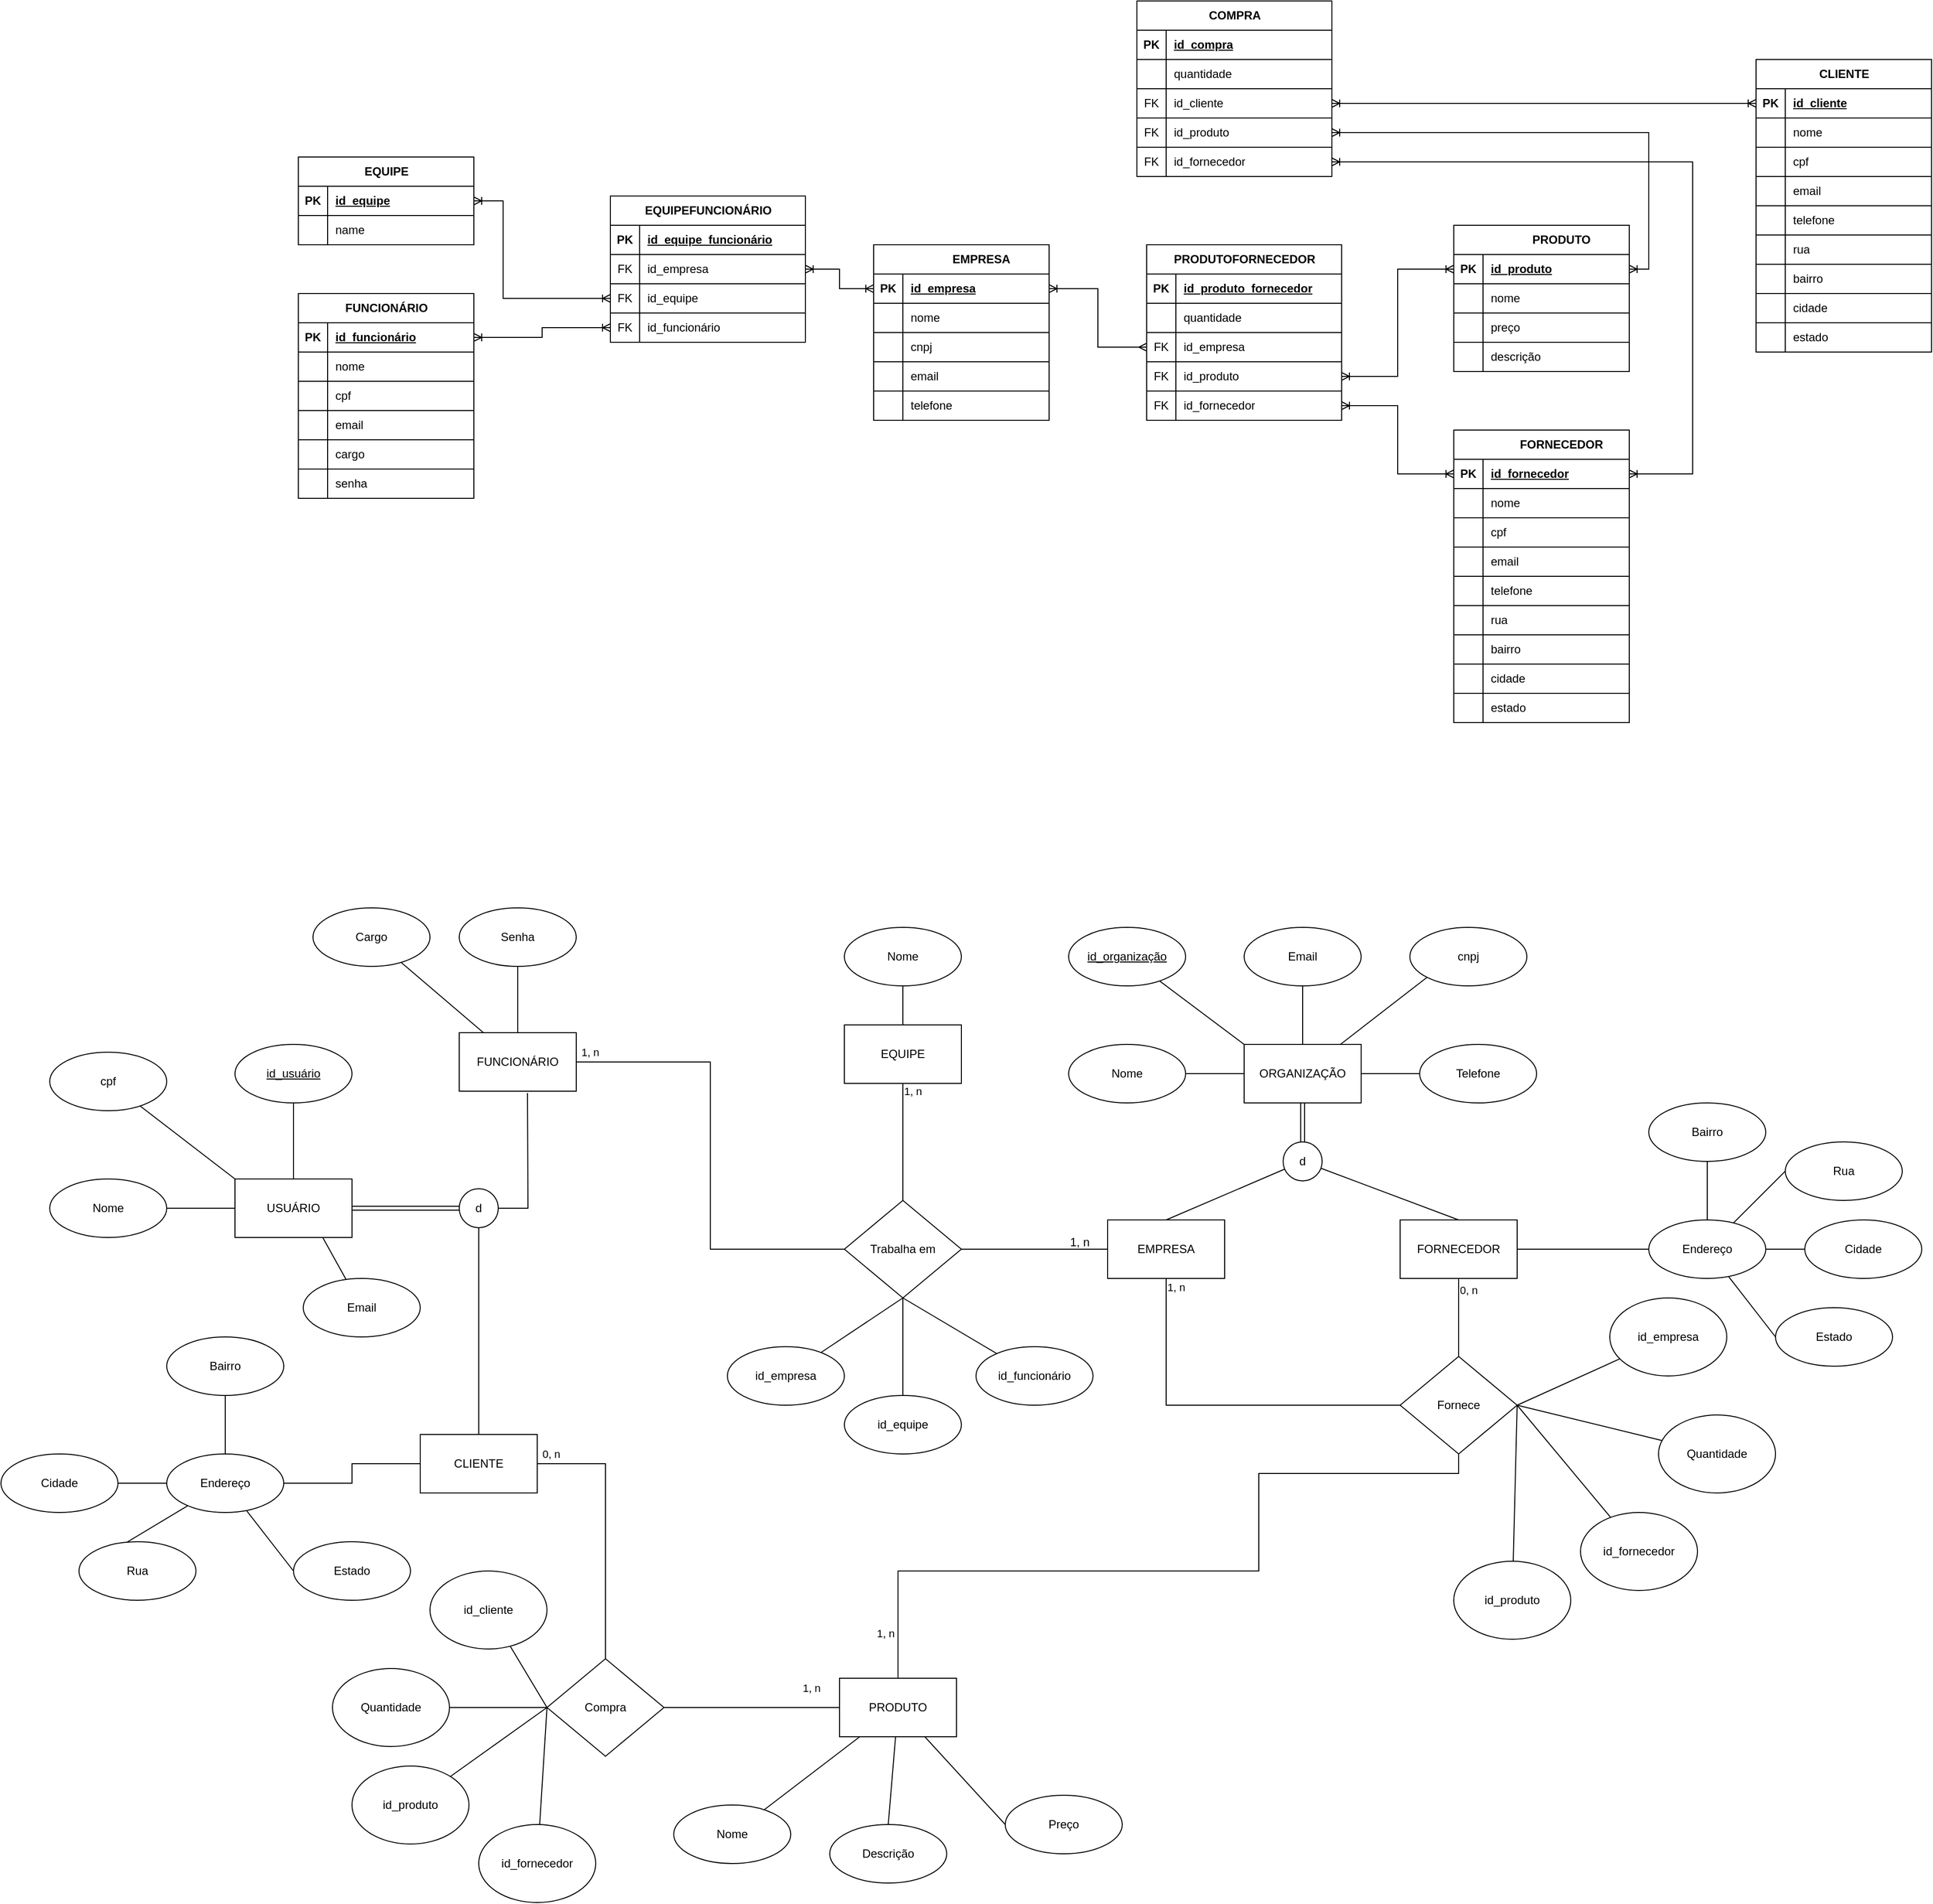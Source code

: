 <mxfile version="24.2.2" type="google">
  <diagram name="Page-1" id="vOOfjWUx70P3uebRdiED">
    <mxGraphModel grid="1" page="1" gridSize="10" guides="1" tooltips="1" connect="1" arrows="1" fold="1" pageScale="1" pageWidth="850" pageHeight="1100" math="0" shadow="0">
      <root>
        <mxCell id="0" />
        <mxCell id="1" parent="0" />
        <mxCell id="Ib9loiT9uJj67iFyJtu7-9" value="Senha" style="ellipse;whiteSpace=wrap;html=1;" vertex="1" parent="1">
          <mxGeometry x="315" y="10" width="120" height="60" as="geometry" />
        </mxCell>
        <mxCell id="MtPso8EkJTw5-EDpOixt-13" style="rounded=0;orthogonalLoop=1;jettySize=auto;html=1;entryX=0.75;entryY=1;entryDx=0;entryDy=0;endArrow=none;endFill=0;" edge="1" parent="1" source="Ib9loiT9uJj67iFyJtu7-11" target="Ib9loiT9uJj67iFyJtu7-56">
          <mxGeometry relative="1" as="geometry" />
        </mxCell>
        <mxCell id="Ib9loiT9uJj67iFyJtu7-11" value="Email" style="ellipse;whiteSpace=wrap;html=1;" vertex="1" parent="1">
          <mxGeometry x="155" y="390" width="120" height="60" as="geometry" />
        </mxCell>
        <mxCell id="Ib9loiT9uJj67iFyJtu7-13" value="Nome" style="ellipse;whiteSpace=wrap;html=1;" vertex="1" parent="1">
          <mxGeometry x="-105" y="288" width="120" height="60" as="geometry" />
        </mxCell>
        <mxCell id="Ib9loiT9uJj67iFyJtu7-71" value="" style="rounded=0;orthogonalLoop=1;jettySize=auto;html=1;endArrow=none;endFill=0;" edge="1" parent="1" source="Ib9loiT9uJj67iFyJtu7-15" target="Ib9loiT9uJj67iFyJtu7-45">
          <mxGeometry relative="1" as="geometry" />
        </mxCell>
        <mxCell id="Ib9loiT9uJj67iFyJtu7-153" value="" style="edgeStyle=orthogonalEdgeStyle;rounded=0;orthogonalLoop=1;jettySize=auto;html=1;endArrow=none;endFill=0;" edge="1" parent="1" source="Ib9loiT9uJj67iFyJtu7-15" target="Ib9loiT9uJj67iFyJtu7-9">
          <mxGeometry relative="1" as="geometry" />
        </mxCell>
        <mxCell id="Ib9loiT9uJj67iFyJtu7-157" style="edgeStyle=orthogonalEdgeStyle;rounded=0;orthogonalLoop=1;jettySize=auto;html=1;entryX=0;entryY=0.5;entryDx=0;entryDy=0;endArrow=none;endFill=0;" edge="1" parent="1" source="Ib9loiT9uJj67iFyJtu7-15" target="Ib9loiT9uJj67iFyJtu7-29">
          <mxGeometry relative="1" as="geometry" />
        </mxCell>
        <mxCell id="Ib9loiT9uJj67iFyJtu7-167" value="1, n" style="edgeLabel;html=1;align=center;verticalAlign=middle;resizable=0;points=[];" connectable="0" vertex="1" parent="Ib9loiT9uJj67iFyJtu7-157">
          <mxGeometry x="-0.942" y="1" relative="1" as="geometry">
            <mxPoint y="-9" as="offset" />
          </mxGeometry>
        </mxCell>
        <mxCell id="Ib9loiT9uJj67iFyJtu7-15" value="FUNCIONÁRIO" style="rounded=0;whiteSpace=wrap;html=1;" vertex="1" parent="1">
          <mxGeometry x="315" y="138" width="120" height="60" as="geometry" />
        </mxCell>
        <mxCell id="Ib9loiT9uJj67iFyJtu7-36" style="rounded=0;orthogonalLoop=1;jettySize=auto;html=1;entryX=0;entryY=1;entryDx=0;entryDy=0;endArrow=none;endFill=0;" edge="1" parent="1" source="Ib9loiT9uJj67iFyJtu7-28" target="Ib9loiT9uJj67iFyJtu7-35">
          <mxGeometry relative="1" as="geometry" />
        </mxCell>
        <mxCell id="Ib9loiT9uJj67iFyJtu7-38" value="" style="edgeStyle=orthogonalEdgeStyle;rounded=0;orthogonalLoop=1;jettySize=auto;html=1;endArrow=none;endFill=0;" edge="1" parent="1" source="Ib9loiT9uJj67iFyJtu7-28" target="Ib9loiT9uJj67iFyJtu7-37">
          <mxGeometry relative="1" as="geometry" />
        </mxCell>
        <mxCell id="Ib9loiT9uJj67iFyJtu7-94" value="" style="edgeStyle=orthogonalEdgeStyle;rounded=0;orthogonalLoop=1;jettySize=auto;html=1;endArrow=none;endFill=0;" edge="1" parent="1" source="Ib9loiT9uJj67iFyJtu7-28" target="Ib9loiT9uJj67iFyJtu7-39">
          <mxGeometry relative="1" as="geometry" />
        </mxCell>
        <mxCell id="Ib9loiT9uJj67iFyJtu7-106" value="" style="edgeStyle=orthogonalEdgeStyle;rounded=0;orthogonalLoop=1;jettySize=auto;html=1;endArrow=none;endFill=0;shape=link;" edge="1" parent="1" source="Ib9loiT9uJj67iFyJtu7-28" target="Ib9loiT9uJj67iFyJtu7-104">
          <mxGeometry relative="1" as="geometry" />
        </mxCell>
        <mxCell id="Ib9loiT9uJj67iFyJtu7-28" value="ORGANIZAÇÃO" style="rounded=0;whiteSpace=wrap;html=1;" vertex="1" parent="1">
          <mxGeometry x="1120" y="150" width="120" height="60" as="geometry" />
        </mxCell>
        <mxCell id="Ib9loiT9uJj67iFyJtu7-47" style="edgeStyle=orthogonalEdgeStyle;rounded=0;orthogonalLoop=1;jettySize=auto;html=1;entryX=0.5;entryY=1;entryDx=0;entryDy=0;endArrow=none;endFill=0;" edge="1" parent="1" source="Ib9loiT9uJj67iFyJtu7-29" target="Ib9loiT9uJj67iFyJtu7-44">
          <mxGeometry relative="1" as="geometry" />
        </mxCell>
        <mxCell id="Ib9loiT9uJj67iFyJtu7-55" value="1, n" style="edgeLabel;html=1;align=center;verticalAlign=middle;resizable=0;points=[];" connectable="0" vertex="1" parent="Ib9loiT9uJj67iFyJtu7-47">
          <mxGeometry x="0.865" y="-1" relative="1" as="geometry">
            <mxPoint x="9" as="offset" />
          </mxGeometry>
        </mxCell>
        <mxCell id="Ib9loiT9uJj67iFyJtu7-99" style="edgeStyle=orthogonalEdgeStyle;rounded=0;orthogonalLoop=1;jettySize=auto;html=1;entryX=0;entryY=0.5;entryDx=0;entryDy=0;endArrow=none;endFill=0;" edge="1" parent="1" source="Ib9loiT9uJj67iFyJtu7-29" target="Ib9loiT9uJj67iFyJtu7-97">
          <mxGeometry relative="1" as="geometry" />
        </mxCell>
        <mxCell id="Ib9loiT9uJj67iFyJtu7-29" value="Trabalha em" style="rhombus;whiteSpace=wrap;html=1;" vertex="1" parent="1">
          <mxGeometry x="710" y="310" width="120" height="100" as="geometry" />
        </mxCell>
        <mxCell id="Ib9loiT9uJj67iFyJtu7-95" value="" style="edgeStyle=orthogonalEdgeStyle;rounded=0;orthogonalLoop=1;jettySize=auto;html=1;endArrow=none;endFill=0;" edge="1" parent="1" source="Ib9loiT9uJj67iFyJtu7-32" target="Ib9loiT9uJj67iFyJtu7-28">
          <mxGeometry relative="1" as="geometry" />
        </mxCell>
        <mxCell id="Ib9loiT9uJj67iFyJtu7-32" value="Nome" style="ellipse;whiteSpace=wrap;html=1;" vertex="1" parent="1">
          <mxGeometry x="940" y="150" width="120" height="60" as="geometry" />
        </mxCell>
        <mxCell id="Ib9loiT9uJj67iFyJtu7-35" value="cnpj" style="ellipse;whiteSpace=wrap;html=1;" vertex="1" parent="1">
          <mxGeometry x="1290" y="30" width="120" height="60" as="geometry" />
        </mxCell>
        <mxCell id="Ib9loiT9uJj67iFyJtu7-37" value="Telefone" style="ellipse;whiteSpace=wrap;html=1;" vertex="1" parent="1">
          <mxGeometry x="1300" y="150" width="120" height="60" as="geometry" />
        </mxCell>
        <mxCell id="Ib9loiT9uJj67iFyJtu7-39" value="Email" style="ellipse;whiteSpace=wrap;html=1;" vertex="1" parent="1">
          <mxGeometry x="1120" y="30" width="120" height="60" as="geometry" />
        </mxCell>
        <mxCell id="Ib9loiT9uJj67iFyJtu7-42" value="cpf" style="ellipse;whiteSpace=wrap;html=1;" vertex="1" parent="1">
          <mxGeometry x="-105" y="158" width="120" height="60" as="geometry" />
        </mxCell>
        <mxCell id="Ib9loiT9uJj67iFyJtu7-49" value="" style="edgeStyle=orthogonalEdgeStyle;rounded=0;orthogonalLoop=1;jettySize=auto;html=1;endArrow=none;endFill=0;" edge="1" parent="1" source="Ib9loiT9uJj67iFyJtu7-44" target="Ib9loiT9uJj67iFyJtu7-48">
          <mxGeometry relative="1" as="geometry" />
        </mxCell>
        <mxCell id="Ib9loiT9uJj67iFyJtu7-44" value="EQUIPE" style="rounded=0;whiteSpace=wrap;html=1;" vertex="1" parent="1">
          <mxGeometry x="710" y="130" width="120" height="60" as="geometry" />
        </mxCell>
        <mxCell id="Ib9loiT9uJj67iFyJtu7-45" value="Cargo" style="ellipse;whiteSpace=wrap;html=1;" vertex="1" parent="1">
          <mxGeometry x="165" y="10" width="120" height="60" as="geometry" />
        </mxCell>
        <mxCell id="Ib9loiT9uJj67iFyJtu7-48" value="Nome" style="ellipse;whiteSpace=wrap;html=1;" vertex="1" parent="1">
          <mxGeometry x="710" y="30" width="120" height="60" as="geometry" />
        </mxCell>
        <mxCell id="Ib9loiT9uJj67iFyJtu7-59" value="" style="edgeStyle=orthogonalEdgeStyle;rounded=0;orthogonalLoop=1;jettySize=auto;html=1;endArrow=none;endFill=0;" edge="1" parent="1" source="Ib9loiT9uJj67iFyJtu7-56" target="Ib9loiT9uJj67iFyJtu7-13">
          <mxGeometry relative="1" as="geometry" />
        </mxCell>
        <mxCell id="Ib9loiT9uJj67iFyJtu7-155" value="" style="edgeStyle=orthogonalEdgeStyle;rounded=0;orthogonalLoop=1;jettySize=auto;html=1;endArrow=none;endFill=0;shape=link;" edge="1" parent="1" source="Ib9loiT9uJj67iFyJtu7-56" target="Ib9loiT9uJj67iFyJtu7-62">
          <mxGeometry relative="1" as="geometry" />
        </mxCell>
        <mxCell id="Ib9loiT9uJj67iFyJtu7-56" value="USUÁRIO" style="rounded=0;whiteSpace=wrap;html=1;" vertex="1" parent="1">
          <mxGeometry x="85" y="288" width="120" height="60" as="geometry" />
        </mxCell>
        <mxCell id="Ib9loiT9uJj67iFyJtu7-61" style="rounded=0;orthogonalLoop=1;jettySize=auto;html=1;entryX=0;entryY=0;entryDx=0;entryDy=0;endArrow=none;endFill=0;" edge="1" parent="1" source="Ib9loiT9uJj67iFyJtu7-42" target="Ib9loiT9uJj67iFyJtu7-56">
          <mxGeometry relative="1" as="geometry" />
        </mxCell>
        <mxCell id="Ib9loiT9uJj67iFyJtu7-68" style="rounded=0;orthogonalLoop=1;jettySize=auto;html=1;entryX=0.5;entryY=0;entryDx=0;entryDy=0;endArrow=none;endFill=0;" edge="1" parent="1" source="Ib9loiT9uJj67iFyJtu7-62" target="Ib9loiT9uJj67iFyJtu7-67">
          <mxGeometry relative="1" as="geometry" />
        </mxCell>
        <mxCell id="Ib9loiT9uJj67iFyJtu7-156" style="edgeStyle=orthogonalEdgeStyle;rounded=0;orthogonalLoop=1;jettySize=auto;html=1;endArrow=none;endFill=0;" edge="1" parent="1" source="Ib9loiT9uJj67iFyJtu7-62">
          <mxGeometry relative="1" as="geometry">
            <mxPoint x="385" y="200" as="targetPoint" />
          </mxGeometry>
        </mxCell>
        <mxCell id="Ib9loiT9uJj67iFyJtu7-62" value="d" style="ellipse;whiteSpace=wrap;html=1;aspect=fixed;" vertex="1" parent="1">
          <mxGeometry x="315" y="298" width="40" height="40" as="geometry" />
        </mxCell>
        <mxCell id="Ib9loiT9uJj67iFyJtu7-100" value="" style="edgeStyle=orthogonalEdgeStyle;rounded=0;orthogonalLoop=1;jettySize=auto;html=1;endArrow=none;endFill=0;" edge="1" parent="1" source="Ib9loiT9uJj67iFyJtu7-66" target="Ib9loiT9uJj67iFyJtu7-88">
          <mxGeometry relative="1" as="geometry" />
        </mxCell>
        <mxCell id="Ib9loiT9uJj67iFyJtu7-138" value="0, n" style="edgeLabel;html=1;align=center;verticalAlign=middle;resizable=0;points=[];" connectable="0" vertex="1" parent="Ib9loiT9uJj67iFyJtu7-100">
          <mxGeometry x="-0.695" y="2" relative="1" as="geometry">
            <mxPoint x="8" as="offset" />
          </mxGeometry>
        </mxCell>
        <mxCell id="Ib9loiT9uJj67iFyJtu7-124" value="" style="edgeStyle=orthogonalEdgeStyle;rounded=0;orthogonalLoop=1;jettySize=auto;html=1;endArrow=none;endFill=0;" edge="1" parent="1" source="Ib9loiT9uJj67iFyJtu7-66" target="Ib9loiT9uJj67iFyJtu7-119">
          <mxGeometry relative="1" as="geometry" />
        </mxCell>
        <mxCell id="Ib9loiT9uJj67iFyJtu7-66" value="FORNECEDOR" style="rounded=0;whiteSpace=wrap;html=1;" vertex="1" parent="1">
          <mxGeometry x="1280" y="330" width="120" height="60" as="geometry" />
        </mxCell>
        <mxCell id="Ib9loiT9uJj67iFyJtu7-159" style="edgeStyle=orthogonalEdgeStyle;rounded=0;orthogonalLoop=1;jettySize=auto;html=1;endArrow=none;endFill=0;" edge="1" parent="1" source="Ib9loiT9uJj67iFyJtu7-67" target="Ib9loiT9uJj67iFyJtu7-158">
          <mxGeometry relative="1" as="geometry" />
        </mxCell>
        <mxCell id="Ib9loiT9uJj67iFyJtu7-166" value="0, n" style="edgeLabel;html=1;align=center;verticalAlign=middle;resizable=0;points=[];" connectable="0" vertex="1" parent="Ib9loiT9uJj67iFyJtu7-159">
          <mxGeometry x="-0.899" y="3" relative="1" as="geometry">
            <mxPoint y="-7" as="offset" />
          </mxGeometry>
        </mxCell>
        <mxCell id="Ib9loiT9uJj67iFyJtu7-67" value="CLIENTE" style="rounded=0;whiteSpace=wrap;html=1;" vertex="1" parent="1">
          <mxGeometry x="275" y="550" width="120" height="60" as="geometry" />
        </mxCell>
        <mxCell id="Ib9loiT9uJj67iFyJtu7-78" style="rounded=0;orthogonalLoop=1;jettySize=auto;html=1;entryX=0;entryY=0.5;entryDx=0;entryDy=0;endArrow=none;endFill=0;" edge="1" parent="1" source="Ib9loiT9uJj67iFyJtu7-74" target="Ib9loiT9uJj67iFyJtu7-77">
          <mxGeometry relative="1" as="geometry" />
        </mxCell>
        <mxCell id="Ib9loiT9uJj67iFyJtu7-80" value="" style="edgeStyle=orthogonalEdgeStyle;rounded=0;orthogonalLoop=1;jettySize=auto;html=1;endArrow=none;endFill=0;" edge="1" parent="1" source="Ib9loiT9uJj67iFyJtu7-74" target="Ib9loiT9uJj67iFyJtu7-79">
          <mxGeometry relative="1" as="geometry" />
        </mxCell>
        <mxCell id="Ib9loiT9uJj67iFyJtu7-82" style="rounded=0;orthogonalLoop=1;jettySize=auto;html=1;entryX=0;entryY=0.5;entryDx=0;entryDy=0;endArrow=none;endFill=0;" edge="1" parent="1" source="Ib9loiT9uJj67iFyJtu7-74" target="Ib9loiT9uJj67iFyJtu7-81">
          <mxGeometry relative="1" as="geometry" />
        </mxCell>
        <mxCell id="Ib9loiT9uJj67iFyJtu7-84" style="edgeStyle=orthogonalEdgeStyle;rounded=0;orthogonalLoop=1;jettySize=auto;html=1;entryX=0.5;entryY=1;entryDx=0;entryDy=0;endArrow=none;endFill=0;" edge="1" parent="1" source="Ib9loiT9uJj67iFyJtu7-74" target="Ib9loiT9uJj67iFyJtu7-83">
          <mxGeometry relative="1" as="geometry" />
        </mxCell>
        <mxCell id="Ib9loiT9uJj67iFyJtu7-148" style="edgeStyle=orthogonalEdgeStyle;rounded=0;orthogonalLoop=1;jettySize=auto;html=1;entryX=0;entryY=0.5;entryDx=0;entryDy=0;endArrow=none;endFill=0;" edge="1" parent="1" source="Ib9loiT9uJj67iFyJtu7-74" target="Ib9loiT9uJj67iFyJtu7-67">
          <mxGeometry relative="1" as="geometry">
            <mxPoint x="265" y="580" as="targetPoint" />
          </mxGeometry>
        </mxCell>
        <mxCell id="Ib9loiT9uJj67iFyJtu7-74" value="Endereço" style="ellipse;whiteSpace=wrap;html=1;" vertex="1" parent="1">
          <mxGeometry x="15" y="570" width="120" height="60" as="geometry" />
        </mxCell>
        <mxCell id="Ib9loiT9uJj67iFyJtu7-77" value="Rua" style="ellipse;whiteSpace=wrap;html=1;" vertex="1" parent="1">
          <mxGeometry x="-75" y="660" width="120" height="60" as="geometry" />
        </mxCell>
        <mxCell id="Ib9loiT9uJj67iFyJtu7-79" value="Cidade" style="ellipse;whiteSpace=wrap;html=1;" vertex="1" parent="1">
          <mxGeometry x="-155" y="570" width="120" height="60" as="geometry" />
        </mxCell>
        <mxCell id="Ib9loiT9uJj67iFyJtu7-81" value="Estado" style="ellipse;whiteSpace=wrap;html=1;" vertex="1" parent="1">
          <mxGeometry x="145" y="660" width="120" height="60" as="geometry" />
        </mxCell>
        <mxCell id="Ib9loiT9uJj67iFyJtu7-83" value="Bairro" style="ellipse;whiteSpace=wrap;html=1;" vertex="1" parent="1">
          <mxGeometry x="15" y="450" width="120" height="60" as="geometry" />
        </mxCell>
        <mxCell id="Ib9loiT9uJj67iFyJtu7-126" style="rounded=0;orthogonalLoop=1;jettySize=auto;html=1;entryX=0.5;entryY=0;entryDx=0;entryDy=0;endArrow=none;endFill=0;" edge="1" parent="1" source="Ib9loiT9uJj67iFyJtu7-85" target="Ib9loiT9uJj67iFyJtu7-125">
          <mxGeometry relative="1" as="geometry" />
        </mxCell>
        <mxCell id="Ib9loiT9uJj67iFyJtu7-142" style="rounded=0;orthogonalLoop=1;jettySize=auto;html=1;entryX=0;entryY=0.5;entryDx=0;entryDy=0;endArrow=none;endFill=0;" edge="1" parent="1" source="Ib9loiT9uJj67iFyJtu7-85" target="Ib9loiT9uJj67iFyJtu7-141">
          <mxGeometry relative="1" as="geometry" />
        </mxCell>
        <mxCell id="Ib9loiT9uJj67iFyJtu7-85" value="PRODUTO" style="rounded=0;whiteSpace=wrap;html=1;" vertex="1" parent="1">
          <mxGeometry x="705" y="800" width="120" height="60" as="geometry" />
        </mxCell>
        <mxCell id="Ib9loiT9uJj67iFyJtu7-132" style="edgeStyle=orthogonalEdgeStyle;rounded=0;orthogonalLoop=1;jettySize=auto;html=1;entryX=0.5;entryY=0;entryDx=0;entryDy=0;endArrow=none;endFill=0;" edge="1" parent="1" source="Ib9loiT9uJj67iFyJtu7-88" target="Ib9loiT9uJj67iFyJtu7-85">
          <mxGeometry relative="1" as="geometry">
            <Array as="points">
              <mxPoint x="1340" y="590" />
              <mxPoint x="1135" y="590" />
              <mxPoint x="1135" y="690" />
              <mxPoint x="765" y="690" />
            </Array>
          </mxGeometry>
        </mxCell>
        <mxCell id="Ib9loiT9uJj67iFyJtu7-140" value="1, n" style="edgeLabel;html=1;align=center;verticalAlign=middle;resizable=0;points=[];" connectable="0" vertex="1" parent="Ib9loiT9uJj67iFyJtu7-132">
          <mxGeometry x="0.92" y="1" relative="1" as="geometry">
            <mxPoint x="-14" y="-14" as="offset" />
          </mxGeometry>
        </mxCell>
        <mxCell id="Ib9loiT9uJj67iFyJtu7-88" value="Fornece" style="rhombus;whiteSpace=wrap;html=1;" vertex="1" parent="1">
          <mxGeometry x="1280" y="470" width="120" height="100" as="geometry" />
        </mxCell>
        <mxCell id="Ib9loiT9uJj67iFyJtu7-110" style="rounded=0;orthogonalLoop=1;jettySize=auto;html=1;entryX=0;entryY=0.5;entryDx=0;entryDy=0;endArrow=none;endFill=0;" edge="1" parent="1" source="Ib9loiT9uJj67iFyJtu7-97" target="Ib9loiT9uJj67iFyJtu7-88">
          <mxGeometry relative="1" as="geometry">
            <Array as="points">
              <mxPoint x="1040" y="520" />
            </Array>
          </mxGeometry>
        </mxCell>
        <mxCell id="Ib9loiT9uJj67iFyJtu7-139" value="1, n" style="edgeLabel;html=1;align=center;verticalAlign=middle;resizable=0;points=[];" connectable="0" vertex="1" parent="Ib9loiT9uJj67iFyJtu7-110">
          <mxGeometry x="-0.954" y="-1" relative="1" as="geometry">
            <mxPoint x="11" as="offset" />
          </mxGeometry>
        </mxCell>
        <mxCell id="Ib9loiT9uJj67iFyJtu7-97" value="EMPRESA" style="rounded=0;whiteSpace=wrap;html=1;" vertex="1" parent="1">
          <mxGeometry x="980" y="330" width="120" height="60" as="geometry" />
        </mxCell>
        <mxCell id="Ib9loiT9uJj67iFyJtu7-107" style="rounded=0;orthogonalLoop=1;jettySize=auto;html=1;entryX=0.5;entryY=0;entryDx=0;entryDy=0;endArrow=none;endFill=0;" edge="1" parent="1" source="Ib9loiT9uJj67iFyJtu7-104" target="Ib9loiT9uJj67iFyJtu7-97">
          <mxGeometry relative="1" as="geometry" />
        </mxCell>
        <mxCell id="Ib9loiT9uJj67iFyJtu7-108" style="rounded=0;orthogonalLoop=1;jettySize=auto;html=1;entryX=0.5;entryY=0;entryDx=0;entryDy=0;endArrow=none;endFill=0;" edge="1" parent="1" source="Ib9loiT9uJj67iFyJtu7-104" target="Ib9loiT9uJj67iFyJtu7-66">
          <mxGeometry relative="1" as="geometry" />
        </mxCell>
        <mxCell id="Ib9loiT9uJj67iFyJtu7-104" value="d" style="ellipse;whiteSpace=wrap;html=1;aspect=fixed;" vertex="1" parent="1">
          <mxGeometry x="1160" y="250" width="40" height="40" as="geometry" />
        </mxCell>
        <mxCell id="Ib9loiT9uJj67iFyJtu7-112" value="" style="rounded=0;orthogonalLoop=1;jettySize=auto;html=1;endArrow=none;endFill=0;" edge="1" parent="1" source="Ib9loiT9uJj67iFyJtu7-111" target="Ib9loiT9uJj67iFyJtu7-85">
          <mxGeometry relative="1" as="geometry" />
        </mxCell>
        <mxCell id="Ib9loiT9uJj67iFyJtu7-111" value="Nome" style="ellipse;whiteSpace=wrap;html=1;" vertex="1" parent="1">
          <mxGeometry x="535" y="930" width="120" height="60" as="geometry" />
        </mxCell>
        <mxCell id="Ib9loiT9uJj67iFyJtu7-115" style="rounded=0;orthogonalLoop=1;jettySize=auto;html=1;entryX=0;entryY=0.5;entryDx=0;entryDy=0;endArrow=none;endFill=0;" edge="1" parent="1" source="Ib9loiT9uJj67iFyJtu7-119" target="Ib9loiT9uJj67iFyJtu7-120">
          <mxGeometry relative="1" as="geometry" />
        </mxCell>
        <mxCell id="Ib9loiT9uJj67iFyJtu7-116" value="" style="edgeStyle=orthogonalEdgeStyle;rounded=0;orthogonalLoop=1;jettySize=auto;html=1;endArrow=none;endFill=0;" edge="1" parent="1" source="Ib9loiT9uJj67iFyJtu7-119" target="Ib9loiT9uJj67iFyJtu7-121">
          <mxGeometry relative="1" as="geometry" />
        </mxCell>
        <mxCell id="Ib9loiT9uJj67iFyJtu7-117" style="rounded=0;orthogonalLoop=1;jettySize=auto;html=1;entryX=0;entryY=0.5;entryDx=0;entryDy=0;endArrow=none;endFill=0;" edge="1" parent="1" source="Ib9loiT9uJj67iFyJtu7-119" target="Ib9loiT9uJj67iFyJtu7-122">
          <mxGeometry relative="1" as="geometry" />
        </mxCell>
        <mxCell id="Ib9loiT9uJj67iFyJtu7-118" style="edgeStyle=orthogonalEdgeStyle;rounded=0;orthogonalLoop=1;jettySize=auto;html=1;entryX=0.5;entryY=1;entryDx=0;entryDy=0;endArrow=none;endFill=0;" edge="1" parent="1" source="Ib9loiT9uJj67iFyJtu7-119" target="Ib9loiT9uJj67iFyJtu7-123">
          <mxGeometry relative="1" as="geometry" />
        </mxCell>
        <mxCell id="Ib9loiT9uJj67iFyJtu7-119" value="Endereço" style="ellipse;whiteSpace=wrap;html=1;" vertex="1" parent="1">
          <mxGeometry x="1535" y="330" width="120" height="60" as="geometry" />
        </mxCell>
        <mxCell id="Ib9loiT9uJj67iFyJtu7-120" value="Rua" style="ellipse;whiteSpace=wrap;html=1;" vertex="1" parent="1">
          <mxGeometry x="1675" y="250" width="120" height="60" as="geometry" />
        </mxCell>
        <mxCell id="Ib9loiT9uJj67iFyJtu7-121" value="Cidade" style="ellipse;whiteSpace=wrap;html=1;" vertex="1" parent="1">
          <mxGeometry x="1695" y="330" width="120" height="60" as="geometry" />
        </mxCell>
        <mxCell id="Ib9loiT9uJj67iFyJtu7-122" value="Estado" style="ellipse;whiteSpace=wrap;html=1;" vertex="1" parent="1">
          <mxGeometry x="1665" y="420" width="120" height="60" as="geometry" />
        </mxCell>
        <mxCell id="Ib9loiT9uJj67iFyJtu7-123" value="Bairro" style="ellipse;whiteSpace=wrap;html=1;" vertex="1" parent="1">
          <mxGeometry x="1535" y="210" width="120" height="60" as="geometry" />
        </mxCell>
        <mxCell id="Ib9loiT9uJj67iFyJtu7-125" value="Descrição" style="ellipse;whiteSpace=wrap;html=1;" vertex="1" parent="1">
          <mxGeometry x="695" y="950" width="120" height="60" as="geometry" />
        </mxCell>
        <mxCell id="Ib9loiT9uJj67iFyJtu7-141" value="Preço" style="ellipse;whiteSpace=wrap;html=1;" vertex="1" parent="1">
          <mxGeometry x="875" y="920" width="120" height="60" as="geometry" />
        </mxCell>
        <mxCell id="Ib9loiT9uJj67iFyJtu7-147" value="1, n" style="text;html=1;align=center;verticalAlign=middle;resizable=0;points=[];autosize=1;strokeColor=none;fillColor=none;" vertex="1" parent="1">
          <mxGeometry x="926" y="338" width="50" height="30" as="geometry" />
        </mxCell>
        <mxCell id="Ib9loiT9uJj67iFyJtu7-161" style="edgeStyle=orthogonalEdgeStyle;rounded=0;orthogonalLoop=1;jettySize=auto;html=1;entryX=0;entryY=0.5;entryDx=0;entryDy=0;endArrow=none;endFill=0;" edge="1" parent="1" source="Ib9loiT9uJj67iFyJtu7-158" target="Ib9loiT9uJj67iFyJtu7-85">
          <mxGeometry relative="1" as="geometry" />
        </mxCell>
        <mxCell id="Ib9loiT9uJj67iFyJtu7-165" value="1, n" style="edgeLabel;html=1;align=center;verticalAlign=middle;resizable=0;points=[];" connectable="0" vertex="1" parent="Ib9loiT9uJj67iFyJtu7-161">
          <mxGeometry x="0.678" y="-4" relative="1" as="geometry">
            <mxPoint y="-24" as="offset" />
          </mxGeometry>
        </mxCell>
        <mxCell id="Ib9loiT9uJj67iFyJtu7-158" value="Compra" style="rhombus;whiteSpace=wrap;html=1;" vertex="1" parent="1">
          <mxGeometry x="405" y="780" width="120" height="100" as="geometry" />
        </mxCell>
        <mxCell id="Ib9loiT9uJj67iFyJtu7-163" value="" style="edgeStyle=orthogonalEdgeStyle;rounded=0;orthogonalLoop=1;jettySize=auto;html=1;endArrow=none;endFill=0;" edge="1" parent="1" source="Ib9loiT9uJj67iFyJtu7-162" target="Ib9loiT9uJj67iFyJtu7-158">
          <mxGeometry relative="1" as="geometry" />
        </mxCell>
        <mxCell id="Ib9loiT9uJj67iFyJtu7-162" value="Quantidade" style="ellipse;whiteSpace=wrap;html=1;" vertex="1" parent="1">
          <mxGeometry x="185" y="790" width="120" height="80" as="geometry" />
        </mxCell>
        <mxCell id="MtPso8EkJTw5-EDpOixt-9" style="rounded=0;orthogonalLoop=1;jettySize=auto;html=1;entryX=1;entryY=0.5;entryDx=0;entryDy=0;endArrow=none;endFill=0;" edge="1" parent="1" source="MtPso8EkJTw5-EDpOixt-8" target="Ib9loiT9uJj67iFyJtu7-88">
          <mxGeometry relative="1" as="geometry" />
        </mxCell>
        <mxCell id="MtPso8EkJTw5-EDpOixt-8" value="Quantidade" style="ellipse;whiteSpace=wrap;html=1;" vertex="1" parent="1">
          <mxGeometry x="1545" y="530" width="120" height="80" as="geometry" />
        </mxCell>
        <mxCell id="MtPso8EkJTw5-EDpOixt-19" style="rounded=0;orthogonalLoop=1;jettySize=auto;html=1;entryX=0.5;entryY=1;entryDx=0;entryDy=0;endArrow=none;endFill=0;" edge="1" parent="1" source="MtPso8EkJTw5-EDpOixt-16" target="Ib9loiT9uJj67iFyJtu7-29">
          <mxGeometry relative="1" as="geometry" />
        </mxCell>
        <mxCell id="MtPso8EkJTw5-EDpOixt-16" value="id_empresa" style="ellipse;whiteSpace=wrap;html=1;" vertex="1" parent="1">
          <mxGeometry x="590" y="460" width="120" height="60" as="geometry" />
        </mxCell>
        <mxCell id="MtPso8EkJTw5-EDpOixt-21" style="edgeStyle=orthogonalEdgeStyle;rounded=0;orthogonalLoop=1;jettySize=auto;html=1;entryX=0.5;entryY=1;entryDx=0;entryDy=0;endArrow=none;endFill=0;" edge="1" parent="1" source="MtPso8EkJTw5-EDpOixt-17" target="Ib9loiT9uJj67iFyJtu7-29">
          <mxGeometry relative="1" as="geometry" />
        </mxCell>
        <mxCell id="MtPso8EkJTw5-EDpOixt-17" value="id_equipe" style="ellipse;whiteSpace=wrap;html=1;" vertex="1" parent="1">
          <mxGeometry x="710" y="510" width="120" height="60" as="geometry" />
        </mxCell>
        <mxCell id="MtPso8EkJTw5-EDpOixt-20" style="rounded=0;orthogonalLoop=1;jettySize=auto;html=1;entryX=0.5;entryY=1;entryDx=0;entryDy=0;endArrow=none;endFill=0;" edge="1" parent="1" source="MtPso8EkJTw5-EDpOixt-18" target="Ib9loiT9uJj67iFyJtu7-29">
          <mxGeometry relative="1" as="geometry" />
        </mxCell>
        <mxCell id="MtPso8EkJTw5-EDpOixt-18" value="id_funcionário" style="ellipse;whiteSpace=wrap;html=1;" vertex="1" parent="1">
          <mxGeometry x="845" y="460" width="120" height="60" as="geometry" />
        </mxCell>
        <mxCell id="MtPso8EkJTw5-EDpOixt-23" style="rounded=0;orthogonalLoop=1;jettySize=auto;html=1;entryX=0;entryY=0;entryDx=0;entryDy=0;endArrow=none;endFill=0;" edge="1" parent="1" source="MtPso8EkJTw5-EDpOixt-22" target="Ib9loiT9uJj67iFyJtu7-28">
          <mxGeometry relative="1" as="geometry" />
        </mxCell>
        <mxCell id="MtPso8EkJTw5-EDpOixt-22" value="&lt;u&gt;id_organização&lt;/u&gt;" style="ellipse;whiteSpace=wrap;html=1;" vertex="1" parent="1">
          <mxGeometry x="940" y="30" width="120" height="60" as="geometry" />
        </mxCell>
        <mxCell id="MtPso8EkJTw5-EDpOixt-25" style="edgeStyle=orthogonalEdgeStyle;rounded=0;orthogonalLoop=1;jettySize=auto;html=1;entryX=0.5;entryY=0;entryDx=0;entryDy=0;endArrow=none;endFill=0;" edge="1" parent="1" source="MtPso8EkJTw5-EDpOixt-24" target="Ib9loiT9uJj67iFyJtu7-56">
          <mxGeometry relative="1" as="geometry" />
        </mxCell>
        <mxCell id="MtPso8EkJTw5-EDpOixt-24" value="&lt;u&gt;id_usuário&lt;/u&gt;" style="ellipse;whiteSpace=wrap;html=1;" vertex="1" parent="1">
          <mxGeometry x="85" y="150" width="120" height="60" as="geometry" />
        </mxCell>
        <mxCell id="MtPso8EkJTw5-EDpOixt-29" style="rounded=0;orthogonalLoop=1;jettySize=auto;html=1;entryX=0;entryY=0.5;entryDx=0;entryDy=0;endArrow=none;endFill=0;" edge="1" parent="1" source="MtPso8EkJTw5-EDpOixt-26" target="Ib9loiT9uJj67iFyJtu7-158">
          <mxGeometry relative="1" as="geometry" />
        </mxCell>
        <mxCell id="MtPso8EkJTw5-EDpOixt-26" value="id_produto" style="ellipse;whiteSpace=wrap;html=1;" vertex="1" parent="1">
          <mxGeometry x="205" y="890" width="120" height="80" as="geometry" />
        </mxCell>
        <mxCell id="MtPso8EkJTw5-EDpOixt-30" style="rounded=0;orthogonalLoop=1;jettySize=auto;html=1;entryX=0;entryY=0.5;entryDx=0;entryDy=0;endArrow=none;endFill=0;" edge="1" parent="1" source="MtPso8EkJTw5-EDpOixt-27" target="Ib9loiT9uJj67iFyJtu7-158">
          <mxGeometry relative="1" as="geometry" />
        </mxCell>
        <mxCell id="MtPso8EkJTw5-EDpOixt-27" value="id_fornecedor" style="ellipse;whiteSpace=wrap;html=1;" vertex="1" parent="1">
          <mxGeometry x="335" y="950" width="120" height="80" as="geometry" />
        </mxCell>
        <mxCell id="MtPso8EkJTw5-EDpOixt-31" style="rounded=0;orthogonalLoop=1;jettySize=auto;html=1;entryX=0;entryY=0.5;entryDx=0;entryDy=0;endArrow=none;endFill=0;" edge="1" parent="1" source="MtPso8EkJTw5-EDpOixt-28" target="Ib9loiT9uJj67iFyJtu7-158">
          <mxGeometry relative="1" as="geometry" />
        </mxCell>
        <mxCell id="MtPso8EkJTw5-EDpOixt-28" value="id_cliente" style="ellipse;whiteSpace=wrap;html=1;" vertex="1" parent="1">
          <mxGeometry x="285" y="690" width="120" height="80" as="geometry" />
        </mxCell>
        <mxCell id="MtPso8EkJTw5-EDpOixt-34" style="rounded=0;orthogonalLoop=1;jettySize=auto;html=1;entryX=1;entryY=0.5;entryDx=0;entryDy=0;endArrow=none;endFill=0;" edge="1" parent="1" source="MtPso8EkJTw5-EDpOixt-32" target="Ib9loiT9uJj67iFyJtu7-88">
          <mxGeometry relative="1" as="geometry" />
        </mxCell>
        <mxCell id="MtPso8EkJTw5-EDpOixt-32" value="id_fornecedor" style="ellipse;whiteSpace=wrap;html=1;" vertex="1" parent="1">
          <mxGeometry x="1465" y="630" width="120" height="80" as="geometry" />
        </mxCell>
        <mxCell id="MtPso8EkJTw5-EDpOixt-35" style="rounded=0;orthogonalLoop=1;jettySize=auto;html=1;entryX=1;entryY=0.5;entryDx=0;entryDy=0;endArrow=none;endFill=0;" edge="1" parent="1" source="MtPso8EkJTw5-EDpOixt-33" target="Ib9loiT9uJj67iFyJtu7-88">
          <mxGeometry relative="1" as="geometry" />
        </mxCell>
        <mxCell id="MtPso8EkJTw5-EDpOixt-33" value="id_produto" style="ellipse;whiteSpace=wrap;html=1;" vertex="1" parent="1">
          <mxGeometry x="1335" y="680" width="120" height="80" as="geometry" />
        </mxCell>
        <mxCell id="MtPso8EkJTw5-EDpOixt-37" style="rounded=0;orthogonalLoop=1;jettySize=auto;html=1;entryX=1;entryY=0.5;entryDx=0;entryDy=0;endArrow=none;endFill=0;" edge="1" parent="1" source="MtPso8EkJTw5-EDpOixt-36" target="Ib9loiT9uJj67iFyJtu7-88">
          <mxGeometry relative="1" as="geometry" />
        </mxCell>
        <mxCell id="MtPso8EkJTw5-EDpOixt-36" value="id_empresa" style="ellipse;whiteSpace=wrap;html=1;" vertex="1" parent="1">
          <mxGeometry x="1495" y="410" width="120" height="80" as="geometry" />
        </mxCell>
        <mxCell id="MtPso8EkJTw5-EDpOixt-55" value="FUNCIONÁRIO" style="shape=table;startSize=30;container=1;collapsible=1;childLayout=tableLayout;fixedRows=1;rowLines=1;fontStyle=1;align=center;resizeLast=1;html=1;" vertex="1" parent="1">
          <mxGeometry x="150" y="-620" width="180" height="210" as="geometry" />
        </mxCell>
        <mxCell id="MtPso8EkJTw5-EDpOixt-56" value="" style="shape=tableRow;horizontal=0;startSize=0;swimlaneHead=0;swimlaneBody=0;fillColor=none;collapsible=0;dropTarget=0;points=[[0,0.5],[1,0.5]];portConstraint=eastwest;top=0;left=0;right=0;bottom=1;" vertex="1" parent="MtPso8EkJTw5-EDpOixt-55">
          <mxGeometry y="30" width="180" height="30" as="geometry" />
        </mxCell>
        <mxCell id="MtPso8EkJTw5-EDpOixt-57" value="PK" style="shape=partialRectangle;connectable=0;fillColor=none;top=0;left=0;bottom=0;right=0;fontStyle=1;overflow=hidden;whiteSpace=wrap;html=1;" vertex="1" parent="MtPso8EkJTw5-EDpOixt-56">
          <mxGeometry width="30" height="30" as="geometry">
            <mxRectangle width="30" height="30" as="alternateBounds" />
          </mxGeometry>
        </mxCell>
        <mxCell id="MtPso8EkJTw5-EDpOixt-58" value="id_funcionário" style="shape=partialRectangle;connectable=0;fillColor=none;top=0;left=0;bottom=0;right=0;align=left;spacingLeft=6;fontStyle=5;overflow=hidden;whiteSpace=wrap;html=1;" vertex="1" parent="MtPso8EkJTw5-EDpOixt-56">
          <mxGeometry x="30" width="150" height="30" as="geometry">
            <mxRectangle width="150" height="30" as="alternateBounds" />
          </mxGeometry>
        </mxCell>
        <mxCell id="MtPso8EkJTw5-EDpOixt-59" value="" style="shape=tableRow;horizontal=0;startSize=0;swimlaneHead=0;swimlaneBody=0;fillColor=none;collapsible=0;dropTarget=0;points=[[0,0.5],[1,0.5]];portConstraint=eastwest;top=0;left=0;right=0;bottom=0;" vertex="1" parent="MtPso8EkJTw5-EDpOixt-55">
          <mxGeometry y="60" width="180" height="30" as="geometry" />
        </mxCell>
        <mxCell id="MtPso8EkJTw5-EDpOixt-60" value="" style="shape=partialRectangle;connectable=0;fillColor=none;top=0;left=0;bottom=0;right=0;editable=1;overflow=hidden;whiteSpace=wrap;html=1;" vertex="1" parent="MtPso8EkJTw5-EDpOixt-59">
          <mxGeometry width="30" height="30" as="geometry">
            <mxRectangle width="30" height="30" as="alternateBounds" />
          </mxGeometry>
        </mxCell>
        <mxCell id="MtPso8EkJTw5-EDpOixt-61" value="nome" style="shape=partialRectangle;connectable=0;fillColor=none;top=0;left=0;bottom=0;right=0;align=left;spacingLeft=6;overflow=hidden;whiteSpace=wrap;html=1;" vertex="1" parent="MtPso8EkJTw5-EDpOixt-59">
          <mxGeometry x="30" width="150" height="30" as="geometry">
            <mxRectangle width="150" height="30" as="alternateBounds" />
          </mxGeometry>
        </mxCell>
        <mxCell id="MtPso8EkJTw5-EDpOixt-62" value="" style="shape=tableRow;horizontal=0;startSize=0;swimlaneHead=0;swimlaneBody=0;fillColor=none;collapsible=0;dropTarget=0;points=[[0,0.5],[1,0.5]];portConstraint=eastwest;top=0;left=0;right=0;bottom=0;" vertex="1" parent="MtPso8EkJTw5-EDpOixt-55">
          <mxGeometry y="90" width="180" height="30" as="geometry" />
        </mxCell>
        <mxCell id="MtPso8EkJTw5-EDpOixt-63" value="" style="shape=partialRectangle;connectable=0;fillColor=none;top=0;left=0;bottom=0;right=0;editable=1;overflow=hidden;whiteSpace=wrap;html=1;" vertex="1" parent="MtPso8EkJTw5-EDpOixt-62">
          <mxGeometry width="30" height="30" as="geometry">
            <mxRectangle width="30" height="30" as="alternateBounds" />
          </mxGeometry>
        </mxCell>
        <mxCell id="MtPso8EkJTw5-EDpOixt-64" value="cpf" style="shape=partialRectangle;connectable=0;fillColor=none;top=0;left=0;bottom=0;right=0;align=left;spacingLeft=6;overflow=hidden;whiteSpace=wrap;html=1;" vertex="1" parent="MtPso8EkJTw5-EDpOixt-62">
          <mxGeometry x="30" width="150" height="30" as="geometry">
            <mxRectangle width="150" height="30" as="alternateBounds" />
          </mxGeometry>
        </mxCell>
        <mxCell id="MtPso8EkJTw5-EDpOixt-65" value="" style="shape=tableRow;horizontal=0;startSize=0;swimlaneHead=0;swimlaneBody=0;fillColor=none;collapsible=0;dropTarget=0;points=[[0,0.5],[1,0.5]];portConstraint=eastwest;top=0;left=0;right=0;bottom=0;" vertex="1" parent="MtPso8EkJTw5-EDpOixt-55">
          <mxGeometry y="120" width="180" height="30" as="geometry" />
        </mxCell>
        <mxCell id="MtPso8EkJTw5-EDpOixt-66" value="&lt;div&gt;&lt;br&gt;&lt;/div&gt;" style="shape=partialRectangle;connectable=0;fillColor=none;top=0;left=0;bottom=0;right=0;editable=1;overflow=hidden;whiteSpace=wrap;html=1;" vertex="1" parent="MtPso8EkJTw5-EDpOixt-65">
          <mxGeometry width="30" height="30" as="geometry">
            <mxRectangle width="30" height="30" as="alternateBounds" />
          </mxGeometry>
        </mxCell>
        <mxCell id="MtPso8EkJTw5-EDpOixt-67" value="email" style="shape=partialRectangle;connectable=0;fillColor=none;top=0;left=0;bottom=0;right=0;align=left;spacingLeft=6;overflow=hidden;whiteSpace=wrap;html=1;" vertex="1" parent="MtPso8EkJTw5-EDpOixt-65">
          <mxGeometry x="30" width="150" height="30" as="geometry">
            <mxRectangle width="150" height="30" as="alternateBounds" />
          </mxGeometry>
        </mxCell>
        <mxCell id="MtPso8EkJTw5-EDpOixt-110" value="" style="shape=tableRow;horizontal=0;startSize=0;swimlaneHead=0;swimlaneBody=0;fillColor=none;collapsible=0;dropTarget=0;points=[[0,0.5],[1,0.5]];portConstraint=eastwest;top=0;left=0;right=0;bottom=0;" vertex="1" parent="MtPso8EkJTw5-EDpOixt-55">
          <mxGeometry y="150" width="180" height="30" as="geometry" />
        </mxCell>
        <mxCell id="MtPso8EkJTw5-EDpOixt-111" value="&lt;div&gt;&lt;br&gt;&lt;/div&gt;" style="shape=partialRectangle;connectable=0;fillColor=none;top=0;left=0;bottom=0;right=0;editable=1;overflow=hidden;whiteSpace=wrap;html=1;" vertex="1" parent="MtPso8EkJTw5-EDpOixt-110">
          <mxGeometry width="30" height="30" as="geometry">
            <mxRectangle width="30" height="30" as="alternateBounds" />
          </mxGeometry>
        </mxCell>
        <mxCell id="MtPso8EkJTw5-EDpOixt-112" value="cargo" style="shape=partialRectangle;connectable=0;fillColor=none;top=0;left=0;bottom=0;right=0;align=left;spacingLeft=6;overflow=hidden;whiteSpace=wrap;html=1;" vertex="1" parent="MtPso8EkJTw5-EDpOixt-110">
          <mxGeometry x="30" width="150" height="30" as="geometry">
            <mxRectangle width="150" height="30" as="alternateBounds" />
          </mxGeometry>
        </mxCell>
        <mxCell id="MtPso8EkJTw5-EDpOixt-113" value="" style="shape=tableRow;horizontal=0;startSize=0;swimlaneHead=0;swimlaneBody=0;fillColor=none;collapsible=0;dropTarget=0;points=[[0,0.5],[1,0.5]];portConstraint=eastwest;top=0;left=0;right=0;bottom=0;" vertex="1" parent="MtPso8EkJTw5-EDpOixt-55">
          <mxGeometry y="180" width="180" height="30" as="geometry" />
        </mxCell>
        <mxCell id="MtPso8EkJTw5-EDpOixt-114" value="&lt;div&gt;&lt;br&gt;&lt;/div&gt;" style="shape=partialRectangle;connectable=0;fillColor=none;top=0;left=0;bottom=0;right=0;editable=1;overflow=hidden;whiteSpace=wrap;html=1;" vertex="1" parent="MtPso8EkJTw5-EDpOixt-113">
          <mxGeometry width="30" height="30" as="geometry">
            <mxRectangle width="30" height="30" as="alternateBounds" />
          </mxGeometry>
        </mxCell>
        <mxCell id="MtPso8EkJTw5-EDpOixt-115" value="senha" style="shape=partialRectangle;connectable=0;fillColor=none;top=0;left=0;bottom=0;right=0;align=left;spacingLeft=6;overflow=hidden;whiteSpace=wrap;html=1;" vertex="1" parent="MtPso8EkJTw5-EDpOixt-113">
          <mxGeometry x="30" width="150" height="30" as="geometry">
            <mxRectangle width="150" height="30" as="alternateBounds" />
          </mxGeometry>
        </mxCell>
        <mxCell id="MtPso8EkJTw5-EDpOixt-144" value="EQUIPEFUNCIONÁRIO" style="shape=table;startSize=30;container=1;collapsible=1;childLayout=tableLayout;fixedRows=1;rowLines=1;fontStyle=1;align=center;resizeLast=1;html=1;" vertex="1" parent="1">
          <mxGeometry x="470" y="-720" width="200" height="150" as="geometry" />
        </mxCell>
        <mxCell id="MtPso8EkJTw5-EDpOixt-145" value="" style="shape=tableRow;horizontal=0;startSize=0;swimlaneHead=0;swimlaneBody=0;fillColor=none;collapsible=0;dropTarget=0;points=[[0,0.5],[1,0.5]];portConstraint=eastwest;top=0;left=0;right=0;bottom=1;" vertex="1" parent="MtPso8EkJTw5-EDpOixt-144">
          <mxGeometry y="30" width="200" height="30" as="geometry" />
        </mxCell>
        <mxCell id="MtPso8EkJTw5-EDpOixt-146" value="PK" style="shape=partialRectangle;connectable=0;fillColor=none;top=0;left=0;bottom=0;right=0;fontStyle=1;overflow=hidden;whiteSpace=wrap;html=1;" vertex="1" parent="MtPso8EkJTw5-EDpOixt-145">
          <mxGeometry width="30" height="30" as="geometry">
            <mxRectangle width="30" height="30" as="alternateBounds" />
          </mxGeometry>
        </mxCell>
        <mxCell id="MtPso8EkJTw5-EDpOixt-147" value="id_equipe_funcionário" style="shape=partialRectangle;connectable=0;fillColor=none;top=0;left=0;bottom=0;right=0;align=left;spacingLeft=6;fontStyle=5;overflow=hidden;whiteSpace=wrap;html=1;" vertex="1" parent="MtPso8EkJTw5-EDpOixt-145">
          <mxGeometry x="30" width="170" height="30" as="geometry">
            <mxRectangle width="170" height="30" as="alternateBounds" />
          </mxGeometry>
        </mxCell>
        <mxCell id="MtPso8EkJTw5-EDpOixt-148" value="" style="shape=tableRow;horizontal=0;startSize=0;swimlaneHead=0;swimlaneBody=0;fillColor=none;collapsible=0;dropTarget=0;points=[[0,0.5],[1,0.5]];portConstraint=eastwest;top=0;left=0;right=0;bottom=0;" vertex="1" parent="MtPso8EkJTw5-EDpOixt-144">
          <mxGeometry y="60" width="200" height="30" as="geometry" />
        </mxCell>
        <mxCell id="MtPso8EkJTw5-EDpOixt-149" value="FK" style="shape=partialRectangle;connectable=0;fillColor=none;top=0;left=0;bottom=0;right=0;editable=1;overflow=hidden;whiteSpace=wrap;html=1;" vertex="1" parent="MtPso8EkJTw5-EDpOixt-148">
          <mxGeometry width="30" height="30" as="geometry">
            <mxRectangle width="30" height="30" as="alternateBounds" />
          </mxGeometry>
        </mxCell>
        <mxCell id="MtPso8EkJTw5-EDpOixt-150" value="id_empresa" style="shape=partialRectangle;connectable=0;fillColor=none;top=0;left=0;bottom=0;right=0;align=left;spacingLeft=6;overflow=hidden;whiteSpace=wrap;html=1;" vertex="1" parent="MtPso8EkJTw5-EDpOixt-148">
          <mxGeometry x="30" width="170" height="30" as="geometry">
            <mxRectangle width="170" height="30" as="alternateBounds" />
          </mxGeometry>
        </mxCell>
        <mxCell id="MtPso8EkJTw5-EDpOixt-151" value="" style="shape=tableRow;horizontal=0;startSize=0;swimlaneHead=0;swimlaneBody=0;fillColor=none;collapsible=0;dropTarget=0;points=[[0,0.5],[1,0.5]];portConstraint=eastwest;top=0;left=0;right=0;bottom=0;" vertex="1" parent="MtPso8EkJTw5-EDpOixt-144">
          <mxGeometry y="90" width="200" height="30" as="geometry" />
        </mxCell>
        <mxCell id="MtPso8EkJTw5-EDpOixt-152" value="FK" style="shape=partialRectangle;connectable=0;fillColor=none;top=0;left=0;bottom=0;right=0;editable=1;overflow=hidden;whiteSpace=wrap;html=1;" vertex="1" parent="MtPso8EkJTw5-EDpOixt-151">
          <mxGeometry width="30" height="30" as="geometry">
            <mxRectangle width="30" height="30" as="alternateBounds" />
          </mxGeometry>
        </mxCell>
        <mxCell id="MtPso8EkJTw5-EDpOixt-153" value="id_equipe" style="shape=partialRectangle;connectable=0;fillColor=none;top=0;left=0;bottom=0;right=0;align=left;spacingLeft=6;overflow=hidden;whiteSpace=wrap;html=1;" vertex="1" parent="MtPso8EkJTw5-EDpOixt-151">
          <mxGeometry x="30" width="170" height="30" as="geometry">
            <mxRectangle width="170" height="30" as="alternateBounds" />
          </mxGeometry>
        </mxCell>
        <mxCell id="MtPso8EkJTw5-EDpOixt-154" value="" style="shape=tableRow;horizontal=0;startSize=0;swimlaneHead=0;swimlaneBody=0;fillColor=none;collapsible=0;dropTarget=0;points=[[0,0.5],[1,0.5]];portConstraint=eastwest;top=0;left=0;right=0;bottom=0;" vertex="1" parent="MtPso8EkJTw5-EDpOixt-144">
          <mxGeometry y="120" width="200" height="30" as="geometry" />
        </mxCell>
        <mxCell id="MtPso8EkJTw5-EDpOixt-155" value="&lt;div&gt;FK&lt;/div&gt;" style="shape=partialRectangle;connectable=0;fillColor=none;top=0;left=0;bottom=0;right=0;editable=1;overflow=hidden;whiteSpace=wrap;html=1;" vertex="1" parent="MtPso8EkJTw5-EDpOixt-154">
          <mxGeometry width="30" height="30" as="geometry">
            <mxRectangle width="30" height="30" as="alternateBounds" />
          </mxGeometry>
        </mxCell>
        <mxCell id="MtPso8EkJTw5-EDpOixt-156" value="id_funcionário" style="shape=partialRectangle;connectable=0;fillColor=none;top=0;left=0;bottom=0;right=0;align=left;spacingLeft=6;overflow=hidden;whiteSpace=wrap;html=1;" vertex="1" parent="MtPso8EkJTw5-EDpOixt-154">
          <mxGeometry x="30" width="170" height="30" as="geometry">
            <mxRectangle width="170" height="30" as="alternateBounds" />
          </mxGeometry>
        </mxCell>
        <mxCell id="MtPso8EkJTw5-EDpOixt-163" style="edgeStyle=orthogonalEdgeStyle;rounded=0;orthogonalLoop=1;jettySize=auto;html=1;exitX=1;exitY=0.5;exitDx=0;exitDy=0;entryX=0;entryY=0.5;entryDx=0;entryDy=0;endArrow=ERoneToMany;endFill=0;startArrow=ERoneToMany;startFill=0;" edge="1" parent="1" source="MtPso8EkJTw5-EDpOixt-56" target="MtPso8EkJTw5-EDpOixt-154">
          <mxGeometry relative="1" as="geometry" />
        </mxCell>
        <mxCell id="MtPso8EkJTw5-EDpOixt-177" style="edgeStyle=orthogonalEdgeStyle;rounded=0;orthogonalLoop=1;jettySize=auto;html=1;entryX=0;entryY=0.5;entryDx=0;entryDy=0;endArrow=ERoneToMany;endFill=0;startArrow=ERoneToMany;startFill=0;" edge="1" parent="1" source="MtPso8EkJTw5-EDpOixt-164" target="MtPso8EkJTw5-EDpOixt-151">
          <mxGeometry relative="1" as="geometry">
            <Array as="points">
              <mxPoint x="360" y="-715" />
              <mxPoint x="360" y="-615" />
            </Array>
          </mxGeometry>
        </mxCell>
        <mxCell id="MtPso8EkJTw5-EDpOixt-164" value="EQUIPE" style="shape=table;startSize=30;container=1;collapsible=1;childLayout=tableLayout;fixedRows=1;rowLines=1;fontStyle=1;align=center;resizeLast=1;html=1;" vertex="1" parent="1">
          <mxGeometry x="150" y="-760" width="180" height="90" as="geometry" />
        </mxCell>
        <mxCell id="MtPso8EkJTw5-EDpOixt-165" value="" style="shape=tableRow;horizontal=0;startSize=0;swimlaneHead=0;swimlaneBody=0;fillColor=none;collapsible=0;dropTarget=0;points=[[0,0.5],[1,0.5]];portConstraint=eastwest;top=0;left=0;right=0;bottom=1;" vertex="1" parent="MtPso8EkJTw5-EDpOixt-164">
          <mxGeometry y="30" width="180" height="30" as="geometry" />
        </mxCell>
        <mxCell id="MtPso8EkJTw5-EDpOixt-166" value="PK" style="shape=partialRectangle;connectable=0;fillColor=none;top=0;left=0;bottom=0;right=0;fontStyle=1;overflow=hidden;whiteSpace=wrap;html=1;" vertex="1" parent="MtPso8EkJTw5-EDpOixt-165">
          <mxGeometry width="30" height="30" as="geometry">
            <mxRectangle width="30" height="30" as="alternateBounds" />
          </mxGeometry>
        </mxCell>
        <mxCell id="MtPso8EkJTw5-EDpOixt-167" value="id_equipe" style="shape=partialRectangle;connectable=0;fillColor=none;top=0;left=0;bottom=0;right=0;align=left;spacingLeft=6;fontStyle=5;overflow=hidden;whiteSpace=wrap;html=1;" vertex="1" parent="MtPso8EkJTw5-EDpOixt-165">
          <mxGeometry x="30" width="150" height="30" as="geometry">
            <mxRectangle width="150" height="30" as="alternateBounds" />
          </mxGeometry>
        </mxCell>
        <mxCell id="MtPso8EkJTw5-EDpOixt-168" value="" style="shape=tableRow;horizontal=0;startSize=0;swimlaneHead=0;swimlaneBody=0;fillColor=none;collapsible=0;dropTarget=0;points=[[0,0.5],[1,0.5]];portConstraint=eastwest;top=0;left=0;right=0;bottom=0;" vertex="1" parent="MtPso8EkJTw5-EDpOixt-164">
          <mxGeometry y="60" width="180" height="30" as="geometry" />
        </mxCell>
        <mxCell id="MtPso8EkJTw5-EDpOixt-169" value="" style="shape=partialRectangle;connectable=0;fillColor=none;top=0;left=0;bottom=0;right=0;editable=1;overflow=hidden;whiteSpace=wrap;html=1;" vertex="1" parent="MtPso8EkJTw5-EDpOixt-168">
          <mxGeometry width="30" height="30" as="geometry">
            <mxRectangle width="30" height="30" as="alternateBounds" />
          </mxGeometry>
        </mxCell>
        <mxCell id="MtPso8EkJTw5-EDpOixt-170" value="name" style="shape=partialRectangle;connectable=0;fillColor=none;top=0;left=0;bottom=0;right=0;align=left;spacingLeft=6;overflow=hidden;whiteSpace=wrap;html=1;" vertex="1" parent="MtPso8EkJTw5-EDpOixt-168">
          <mxGeometry x="30" width="150" height="30" as="geometry">
            <mxRectangle width="150" height="30" as="alternateBounds" />
          </mxGeometry>
        </mxCell>
        <mxCell id="MtPso8EkJTw5-EDpOixt-178" value="&lt;blockquote style=&quot;margin: 0 0 0 40px; border: none; padding: 0px;&quot;&gt;EMPRESA&lt;/blockquote&gt;" style="shape=table;startSize=30;container=1;collapsible=1;childLayout=tableLayout;fixedRows=1;rowLines=1;fontStyle=1;align=center;resizeLast=1;html=1;" vertex="1" parent="1">
          <mxGeometry x="740" y="-670" width="180" height="180" as="geometry" />
        </mxCell>
        <mxCell id="MtPso8EkJTw5-EDpOixt-179" value="" style="shape=tableRow;horizontal=0;startSize=0;swimlaneHead=0;swimlaneBody=0;fillColor=none;collapsible=0;dropTarget=0;points=[[0,0.5],[1,0.5]];portConstraint=eastwest;top=0;left=0;right=0;bottom=1;" vertex="1" parent="MtPso8EkJTw5-EDpOixt-178">
          <mxGeometry y="30" width="180" height="30" as="geometry" />
        </mxCell>
        <mxCell id="MtPso8EkJTw5-EDpOixt-180" value="PK" style="shape=partialRectangle;connectable=0;fillColor=none;top=0;left=0;bottom=0;right=0;fontStyle=1;overflow=hidden;whiteSpace=wrap;html=1;" vertex="1" parent="MtPso8EkJTw5-EDpOixt-179">
          <mxGeometry width="30" height="30" as="geometry">
            <mxRectangle width="30" height="30" as="alternateBounds" />
          </mxGeometry>
        </mxCell>
        <mxCell id="MtPso8EkJTw5-EDpOixt-181" value="id_empresa" style="shape=partialRectangle;connectable=0;fillColor=none;top=0;left=0;bottom=0;right=0;align=left;spacingLeft=6;fontStyle=5;overflow=hidden;whiteSpace=wrap;html=1;" vertex="1" parent="MtPso8EkJTw5-EDpOixt-179">
          <mxGeometry x="30" width="150" height="30" as="geometry">
            <mxRectangle width="150" height="30" as="alternateBounds" />
          </mxGeometry>
        </mxCell>
        <mxCell id="MtPso8EkJTw5-EDpOixt-182" value="" style="shape=tableRow;horizontal=0;startSize=0;swimlaneHead=0;swimlaneBody=0;fillColor=none;collapsible=0;dropTarget=0;points=[[0,0.5],[1,0.5]];portConstraint=eastwest;top=0;left=0;right=0;bottom=0;" vertex="1" parent="MtPso8EkJTw5-EDpOixt-178">
          <mxGeometry y="60" width="180" height="30" as="geometry" />
        </mxCell>
        <mxCell id="MtPso8EkJTw5-EDpOixt-183" value="" style="shape=partialRectangle;connectable=0;fillColor=none;top=0;left=0;bottom=0;right=0;editable=1;overflow=hidden;whiteSpace=wrap;html=1;" vertex="1" parent="MtPso8EkJTw5-EDpOixt-182">
          <mxGeometry width="30" height="30" as="geometry">
            <mxRectangle width="30" height="30" as="alternateBounds" />
          </mxGeometry>
        </mxCell>
        <mxCell id="MtPso8EkJTw5-EDpOixt-184" value="nome" style="shape=partialRectangle;connectable=0;fillColor=none;top=0;left=0;bottom=0;right=0;align=left;spacingLeft=6;overflow=hidden;whiteSpace=wrap;html=1;" vertex="1" parent="MtPso8EkJTw5-EDpOixt-182">
          <mxGeometry x="30" width="150" height="30" as="geometry">
            <mxRectangle width="150" height="30" as="alternateBounds" />
          </mxGeometry>
        </mxCell>
        <mxCell id="MtPso8EkJTw5-EDpOixt-185" value="" style="shape=tableRow;horizontal=0;startSize=0;swimlaneHead=0;swimlaneBody=0;fillColor=none;collapsible=0;dropTarget=0;points=[[0,0.5],[1,0.5]];portConstraint=eastwest;top=0;left=0;right=0;bottom=0;" vertex="1" parent="MtPso8EkJTw5-EDpOixt-178">
          <mxGeometry y="90" width="180" height="30" as="geometry" />
        </mxCell>
        <mxCell id="MtPso8EkJTw5-EDpOixt-186" value="" style="shape=partialRectangle;connectable=0;fillColor=none;top=0;left=0;bottom=0;right=0;editable=1;overflow=hidden;whiteSpace=wrap;html=1;" vertex="1" parent="MtPso8EkJTw5-EDpOixt-185">
          <mxGeometry width="30" height="30" as="geometry">
            <mxRectangle width="30" height="30" as="alternateBounds" />
          </mxGeometry>
        </mxCell>
        <mxCell id="MtPso8EkJTw5-EDpOixt-187" value="cnpj" style="shape=partialRectangle;connectable=0;fillColor=none;top=0;left=0;bottom=0;right=0;align=left;spacingLeft=6;overflow=hidden;whiteSpace=wrap;html=1;" vertex="1" parent="MtPso8EkJTw5-EDpOixt-185">
          <mxGeometry x="30" width="150" height="30" as="geometry">
            <mxRectangle width="150" height="30" as="alternateBounds" />
          </mxGeometry>
        </mxCell>
        <mxCell id="MtPso8EkJTw5-EDpOixt-188" value="" style="shape=tableRow;horizontal=0;startSize=0;swimlaneHead=0;swimlaneBody=0;fillColor=none;collapsible=0;dropTarget=0;points=[[0,0.5],[1,0.5]];portConstraint=eastwest;top=0;left=0;right=0;bottom=0;" vertex="1" parent="MtPso8EkJTw5-EDpOixt-178">
          <mxGeometry y="120" width="180" height="30" as="geometry" />
        </mxCell>
        <mxCell id="MtPso8EkJTw5-EDpOixt-189" value="&lt;div&gt;&lt;br&gt;&lt;/div&gt;" style="shape=partialRectangle;connectable=0;fillColor=none;top=0;left=0;bottom=0;right=0;editable=1;overflow=hidden;whiteSpace=wrap;html=1;" vertex="1" parent="MtPso8EkJTw5-EDpOixt-188">
          <mxGeometry width="30" height="30" as="geometry">
            <mxRectangle width="30" height="30" as="alternateBounds" />
          </mxGeometry>
        </mxCell>
        <mxCell id="MtPso8EkJTw5-EDpOixt-190" value="email" style="shape=partialRectangle;connectable=0;fillColor=none;top=0;left=0;bottom=0;right=0;align=left;spacingLeft=6;overflow=hidden;whiteSpace=wrap;html=1;" vertex="1" parent="MtPso8EkJTw5-EDpOixt-188">
          <mxGeometry x="30" width="150" height="30" as="geometry">
            <mxRectangle width="150" height="30" as="alternateBounds" />
          </mxGeometry>
        </mxCell>
        <mxCell id="MtPso8EkJTw5-EDpOixt-191" value="" style="shape=tableRow;horizontal=0;startSize=0;swimlaneHead=0;swimlaneBody=0;fillColor=none;collapsible=0;dropTarget=0;points=[[0,0.5],[1,0.5]];portConstraint=eastwest;top=0;left=0;right=0;bottom=0;" vertex="1" parent="MtPso8EkJTw5-EDpOixt-178">
          <mxGeometry y="150" width="180" height="30" as="geometry" />
        </mxCell>
        <mxCell id="MtPso8EkJTw5-EDpOixt-192" value="&lt;div&gt;&lt;br&gt;&lt;/div&gt;" style="shape=partialRectangle;connectable=0;fillColor=none;top=0;left=0;bottom=0;right=0;editable=1;overflow=hidden;whiteSpace=wrap;html=1;" vertex="1" parent="MtPso8EkJTw5-EDpOixt-191">
          <mxGeometry width="30" height="30" as="geometry">
            <mxRectangle width="30" height="30" as="alternateBounds" />
          </mxGeometry>
        </mxCell>
        <mxCell id="MtPso8EkJTw5-EDpOixt-193" value="telefone" style="shape=partialRectangle;connectable=0;fillColor=none;top=0;left=0;bottom=0;right=0;align=left;spacingLeft=6;overflow=hidden;whiteSpace=wrap;html=1;" vertex="1" parent="MtPso8EkJTw5-EDpOixt-191">
          <mxGeometry x="30" width="150" height="30" as="geometry">
            <mxRectangle width="150" height="30" as="alternateBounds" />
          </mxGeometry>
        </mxCell>
        <mxCell id="MtPso8EkJTw5-EDpOixt-197" style="edgeStyle=orthogonalEdgeStyle;rounded=0;orthogonalLoop=1;jettySize=auto;html=1;exitX=0;exitY=0.5;exitDx=0;exitDy=0;entryX=1;entryY=0.5;entryDx=0;entryDy=0;endArrow=ERoneToMany;endFill=0;startArrow=ERoneToMany;startFill=0;" edge="1" parent="1" source="MtPso8EkJTw5-EDpOixt-179" target="MtPso8EkJTw5-EDpOixt-148">
          <mxGeometry relative="1" as="geometry" />
        </mxCell>
        <mxCell id="MtPso8EkJTw5-EDpOixt-198" value="&lt;blockquote style=&quot;margin: 0 0 0 40px; border: none; padding: 0px;&quot;&gt;FORNECEDOR&lt;/blockquote&gt;" style="shape=table;startSize=30;container=1;collapsible=1;childLayout=tableLayout;fixedRows=1;rowLines=1;fontStyle=1;align=center;resizeLast=1;html=1;" vertex="1" parent="1">
          <mxGeometry x="1335" y="-480" width="180" height="300" as="geometry" />
        </mxCell>
        <mxCell id="MtPso8EkJTw5-EDpOixt-199" value="" style="shape=tableRow;horizontal=0;startSize=0;swimlaneHead=0;swimlaneBody=0;fillColor=none;collapsible=0;dropTarget=0;points=[[0,0.5],[1,0.5]];portConstraint=eastwest;top=0;left=0;right=0;bottom=1;" vertex="1" parent="MtPso8EkJTw5-EDpOixt-198">
          <mxGeometry y="30" width="180" height="30" as="geometry" />
        </mxCell>
        <mxCell id="MtPso8EkJTw5-EDpOixt-200" value="PK" style="shape=partialRectangle;connectable=0;fillColor=none;top=0;left=0;bottom=0;right=0;fontStyle=1;overflow=hidden;whiteSpace=wrap;html=1;" vertex="1" parent="MtPso8EkJTw5-EDpOixt-199">
          <mxGeometry width="30" height="30" as="geometry">
            <mxRectangle width="30" height="30" as="alternateBounds" />
          </mxGeometry>
        </mxCell>
        <mxCell id="MtPso8EkJTw5-EDpOixt-201" value="id_fornecedor" style="shape=partialRectangle;connectable=0;fillColor=none;top=0;left=0;bottom=0;right=0;align=left;spacingLeft=6;fontStyle=5;overflow=hidden;whiteSpace=wrap;html=1;" vertex="1" parent="MtPso8EkJTw5-EDpOixt-199">
          <mxGeometry x="30" width="150" height="30" as="geometry">
            <mxRectangle width="150" height="30" as="alternateBounds" />
          </mxGeometry>
        </mxCell>
        <mxCell id="MtPso8EkJTw5-EDpOixt-202" value="" style="shape=tableRow;horizontal=0;startSize=0;swimlaneHead=0;swimlaneBody=0;fillColor=none;collapsible=0;dropTarget=0;points=[[0,0.5],[1,0.5]];portConstraint=eastwest;top=0;left=0;right=0;bottom=0;" vertex="1" parent="MtPso8EkJTw5-EDpOixt-198">
          <mxGeometry y="60" width="180" height="30" as="geometry" />
        </mxCell>
        <mxCell id="MtPso8EkJTw5-EDpOixt-203" value="" style="shape=partialRectangle;connectable=0;fillColor=none;top=0;left=0;bottom=0;right=0;editable=1;overflow=hidden;whiteSpace=wrap;html=1;" vertex="1" parent="MtPso8EkJTw5-EDpOixt-202">
          <mxGeometry width="30" height="30" as="geometry">
            <mxRectangle width="30" height="30" as="alternateBounds" />
          </mxGeometry>
        </mxCell>
        <mxCell id="MtPso8EkJTw5-EDpOixt-204" value="nome" style="shape=partialRectangle;connectable=0;fillColor=none;top=0;left=0;bottom=0;right=0;align=left;spacingLeft=6;overflow=hidden;whiteSpace=wrap;html=1;" vertex="1" parent="MtPso8EkJTw5-EDpOixt-202">
          <mxGeometry x="30" width="150" height="30" as="geometry">
            <mxRectangle width="150" height="30" as="alternateBounds" />
          </mxGeometry>
        </mxCell>
        <mxCell id="MtPso8EkJTw5-EDpOixt-205" value="" style="shape=tableRow;horizontal=0;startSize=0;swimlaneHead=0;swimlaneBody=0;fillColor=none;collapsible=0;dropTarget=0;points=[[0,0.5],[1,0.5]];portConstraint=eastwest;top=0;left=0;right=0;bottom=0;" vertex="1" parent="MtPso8EkJTw5-EDpOixt-198">
          <mxGeometry y="90" width="180" height="30" as="geometry" />
        </mxCell>
        <mxCell id="MtPso8EkJTw5-EDpOixt-206" value="" style="shape=partialRectangle;connectable=0;fillColor=none;top=0;left=0;bottom=0;right=0;editable=1;overflow=hidden;whiteSpace=wrap;html=1;" vertex="1" parent="MtPso8EkJTw5-EDpOixt-205">
          <mxGeometry width="30" height="30" as="geometry">
            <mxRectangle width="30" height="30" as="alternateBounds" />
          </mxGeometry>
        </mxCell>
        <mxCell id="MtPso8EkJTw5-EDpOixt-207" value="cpf" style="shape=partialRectangle;connectable=0;fillColor=none;top=0;left=0;bottom=0;right=0;align=left;spacingLeft=6;overflow=hidden;whiteSpace=wrap;html=1;" vertex="1" parent="MtPso8EkJTw5-EDpOixt-205">
          <mxGeometry x="30" width="150" height="30" as="geometry">
            <mxRectangle width="150" height="30" as="alternateBounds" />
          </mxGeometry>
        </mxCell>
        <mxCell id="MtPso8EkJTw5-EDpOixt-208" value="" style="shape=tableRow;horizontal=0;startSize=0;swimlaneHead=0;swimlaneBody=0;fillColor=none;collapsible=0;dropTarget=0;points=[[0,0.5],[1,0.5]];portConstraint=eastwest;top=0;left=0;right=0;bottom=0;" vertex="1" parent="MtPso8EkJTw5-EDpOixt-198">
          <mxGeometry y="120" width="180" height="30" as="geometry" />
        </mxCell>
        <mxCell id="MtPso8EkJTw5-EDpOixt-209" value="&lt;div&gt;&lt;br&gt;&lt;/div&gt;" style="shape=partialRectangle;connectable=0;fillColor=none;top=0;left=0;bottom=0;right=0;editable=1;overflow=hidden;whiteSpace=wrap;html=1;" vertex="1" parent="MtPso8EkJTw5-EDpOixt-208">
          <mxGeometry width="30" height="30" as="geometry">
            <mxRectangle width="30" height="30" as="alternateBounds" />
          </mxGeometry>
        </mxCell>
        <mxCell id="MtPso8EkJTw5-EDpOixt-210" value="email" style="shape=partialRectangle;connectable=0;fillColor=none;top=0;left=0;bottom=0;right=0;align=left;spacingLeft=6;overflow=hidden;whiteSpace=wrap;html=1;" vertex="1" parent="MtPso8EkJTw5-EDpOixt-208">
          <mxGeometry x="30" width="150" height="30" as="geometry">
            <mxRectangle width="150" height="30" as="alternateBounds" />
          </mxGeometry>
        </mxCell>
        <mxCell id="MtPso8EkJTw5-EDpOixt-211" value="" style="shape=tableRow;horizontal=0;startSize=0;swimlaneHead=0;swimlaneBody=0;fillColor=none;collapsible=0;dropTarget=0;points=[[0,0.5],[1,0.5]];portConstraint=eastwest;top=0;left=0;right=0;bottom=0;" vertex="1" parent="MtPso8EkJTw5-EDpOixt-198">
          <mxGeometry y="150" width="180" height="30" as="geometry" />
        </mxCell>
        <mxCell id="MtPso8EkJTw5-EDpOixt-212" value="&lt;div&gt;&lt;br&gt;&lt;/div&gt;" style="shape=partialRectangle;connectable=0;fillColor=none;top=0;left=0;bottom=0;right=0;editable=1;overflow=hidden;whiteSpace=wrap;html=1;" vertex="1" parent="MtPso8EkJTw5-EDpOixt-211">
          <mxGeometry width="30" height="30" as="geometry">
            <mxRectangle width="30" height="30" as="alternateBounds" />
          </mxGeometry>
        </mxCell>
        <mxCell id="MtPso8EkJTw5-EDpOixt-213" value="telefone" style="shape=partialRectangle;connectable=0;fillColor=none;top=0;left=0;bottom=0;right=0;align=left;spacingLeft=6;overflow=hidden;whiteSpace=wrap;html=1;" vertex="1" parent="MtPso8EkJTw5-EDpOixt-211">
          <mxGeometry x="30" width="150" height="30" as="geometry">
            <mxRectangle width="150" height="30" as="alternateBounds" />
          </mxGeometry>
        </mxCell>
        <mxCell id="MtPso8EkJTw5-EDpOixt-214" value="" style="shape=tableRow;horizontal=0;startSize=0;swimlaneHead=0;swimlaneBody=0;fillColor=none;collapsible=0;dropTarget=0;points=[[0,0.5],[1,0.5]];portConstraint=eastwest;top=0;left=0;right=0;bottom=0;" vertex="1" parent="MtPso8EkJTw5-EDpOixt-198">
          <mxGeometry y="180" width="180" height="30" as="geometry" />
        </mxCell>
        <mxCell id="MtPso8EkJTw5-EDpOixt-215" value="&lt;div&gt;&lt;br&gt;&lt;/div&gt;" style="shape=partialRectangle;connectable=0;fillColor=none;top=0;left=0;bottom=0;right=0;editable=1;overflow=hidden;whiteSpace=wrap;html=1;" vertex="1" parent="MtPso8EkJTw5-EDpOixt-214">
          <mxGeometry width="30" height="30" as="geometry">
            <mxRectangle width="30" height="30" as="alternateBounds" />
          </mxGeometry>
        </mxCell>
        <mxCell id="MtPso8EkJTw5-EDpOixt-216" value="rua" style="shape=partialRectangle;connectable=0;fillColor=none;top=0;left=0;bottom=0;right=0;align=left;spacingLeft=6;overflow=hidden;whiteSpace=wrap;html=1;" vertex="1" parent="MtPso8EkJTw5-EDpOixt-214">
          <mxGeometry x="30" width="150" height="30" as="geometry">
            <mxRectangle width="150" height="30" as="alternateBounds" />
          </mxGeometry>
        </mxCell>
        <mxCell id="MtPso8EkJTw5-EDpOixt-217" value="" style="shape=tableRow;horizontal=0;startSize=0;swimlaneHead=0;swimlaneBody=0;fillColor=none;collapsible=0;dropTarget=0;points=[[0,0.5],[1,0.5]];portConstraint=eastwest;top=0;left=0;right=0;bottom=0;" vertex="1" parent="MtPso8EkJTw5-EDpOixt-198">
          <mxGeometry y="210" width="180" height="30" as="geometry" />
        </mxCell>
        <mxCell id="MtPso8EkJTw5-EDpOixt-218" value="&lt;div&gt;&lt;br&gt;&lt;/div&gt;" style="shape=partialRectangle;connectable=0;fillColor=none;top=0;left=0;bottom=0;right=0;editable=1;overflow=hidden;whiteSpace=wrap;html=1;" vertex="1" parent="MtPso8EkJTw5-EDpOixt-217">
          <mxGeometry width="30" height="30" as="geometry">
            <mxRectangle width="30" height="30" as="alternateBounds" />
          </mxGeometry>
        </mxCell>
        <mxCell id="MtPso8EkJTw5-EDpOixt-219" value="bairro" style="shape=partialRectangle;connectable=0;fillColor=none;top=0;left=0;bottom=0;right=0;align=left;spacingLeft=6;overflow=hidden;whiteSpace=wrap;html=1;" vertex="1" parent="MtPso8EkJTw5-EDpOixt-217">
          <mxGeometry x="30" width="150" height="30" as="geometry">
            <mxRectangle width="150" height="30" as="alternateBounds" />
          </mxGeometry>
        </mxCell>
        <mxCell id="MtPso8EkJTw5-EDpOixt-220" value="" style="shape=tableRow;horizontal=0;startSize=0;swimlaneHead=0;swimlaneBody=0;fillColor=none;collapsible=0;dropTarget=0;points=[[0,0.5],[1,0.5]];portConstraint=eastwest;top=0;left=0;right=0;bottom=0;" vertex="1" parent="MtPso8EkJTw5-EDpOixt-198">
          <mxGeometry y="240" width="180" height="30" as="geometry" />
        </mxCell>
        <mxCell id="MtPso8EkJTw5-EDpOixt-221" value="&lt;div&gt;&lt;br&gt;&lt;/div&gt;" style="shape=partialRectangle;connectable=0;fillColor=none;top=0;left=0;bottom=0;right=0;editable=1;overflow=hidden;whiteSpace=wrap;html=1;" vertex="1" parent="MtPso8EkJTw5-EDpOixt-220">
          <mxGeometry width="30" height="30" as="geometry">
            <mxRectangle width="30" height="30" as="alternateBounds" />
          </mxGeometry>
        </mxCell>
        <mxCell id="MtPso8EkJTw5-EDpOixt-222" value="cidade" style="shape=partialRectangle;connectable=0;fillColor=none;top=0;left=0;bottom=0;right=0;align=left;spacingLeft=6;overflow=hidden;whiteSpace=wrap;html=1;" vertex="1" parent="MtPso8EkJTw5-EDpOixt-220">
          <mxGeometry x="30" width="150" height="30" as="geometry">
            <mxRectangle width="150" height="30" as="alternateBounds" />
          </mxGeometry>
        </mxCell>
        <mxCell id="MtPso8EkJTw5-EDpOixt-223" value="" style="shape=tableRow;horizontal=0;startSize=0;swimlaneHead=0;swimlaneBody=0;fillColor=none;collapsible=0;dropTarget=0;points=[[0,0.5],[1,0.5]];portConstraint=eastwest;top=0;left=0;right=0;bottom=0;" vertex="1" parent="MtPso8EkJTw5-EDpOixt-198">
          <mxGeometry y="270" width="180" height="30" as="geometry" />
        </mxCell>
        <mxCell id="MtPso8EkJTw5-EDpOixt-224" value="&lt;div&gt;&lt;br&gt;&lt;/div&gt;" style="shape=partialRectangle;connectable=0;fillColor=none;top=0;left=0;bottom=0;right=0;editable=1;overflow=hidden;whiteSpace=wrap;html=1;" vertex="1" parent="MtPso8EkJTw5-EDpOixt-223">
          <mxGeometry width="30" height="30" as="geometry">
            <mxRectangle width="30" height="30" as="alternateBounds" />
          </mxGeometry>
        </mxCell>
        <mxCell id="MtPso8EkJTw5-EDpOixt-225" value="estado" style="shape=partialRectangle;connectable=0;fillColor=none;top=0;left=0;bottom=0;right=0;align=left;spacingLeft=6;overflow=hidden;whiteSpace=wrap;html=1;" vertex="1" parent="MtPso8EkJTw5-EDpOixt-223">
          <mxGeometry x="30" width="150" height="30" as="geometry">
            <mxRectangle width="150" height="30" as="alternateBounds" />
          </mxGeometry>
        </mxCell>
        <mxCell id="MtPso8EkJTw5-EDpOixt-226" value="PRODUTOFORNECEDOR" style="shape=table;startSize=30;container=1;collapsible=1;childLayout=tableLayout;fixedRows=1;rowLines=1;fontStyle=1;align=center;resizeLast=1;html=1;" vertex="1" parent="1">
          <mxGeometry x="1020" y="-670" width="200" height="180" as="geometry" />
        </mxCell>
        <mxCell id="MtPso8EkJTw5-EDpOixt-227" value="" style="shape=tableRow;horizontal=0;startSize=0;swimlaneHead=0;swimlaneBody=0;fillColor=none;collapsible=0;dropTarget=0;points=[[0,0.5],[1,0.5]];portConstraint=eastwest;top=0;left=0;right=0;bottom=1;" vertex="1" parent="MtPso8EkJTw5-EDpOixt-226">
          <mxGeometry y="30" width="200" height="30" as="geometry" />
        </mxCell>
        <mxCell id="MtPso8EkJTw5-EDpOixt-228" value="PK" style="shape=partialRectangle;connectable=0;fillColor=none;top=0;left=0;bottom=0;right=0;fontStyle=1;overflow=hidden;whiteSpace=wrap;html=1;" vertex="1" parent="MtPso8EkJTw5-EDpOixt-227">
          <mxGeometry width="30" height="30" as="geometry">
            <mxRectangle width="30" height="30" as="alternateBounds" />
          </mxGeometry>
        </mxCell>
        <mxCell id="MtPso8EkJTw5-EDpOixt-229" value="id_produto_fornecedor" style="shape=partialRectangle;connectable=0;fillColor=none;top=0;left=0;bottom=0;right=0;align=left;spacingLeft=6;fontStyle=5;overflow=hidden;whiteSpace=wrap;html=1;" vertex="1" parent="MtPso8EkJTw5-EDpOixt-227">
          <mxGeometry x="30" width="170" height="30" as="geometry">
            <mxRectangle width="170" height="30" as="alternateBounds" />
          </mxGeometry>
        </mxCell>
        <mxCell id="MtPso8EkJTw5-EDpOixt-230" value="" style="shape=tableRow;horizontal=0;startSize=0;swimlaneHead=0;swimlaneBody=0;fillColor=none;collapsible=0;dropTarget=0;points=[[0,0.5],[1,0.5]];portConstraint=eastwest;top=0;left=0;right=0;bottom=0;" vertex="1" parent="MtPso8EkJTw5-EDpOixt-226">
          <mxGeometry y="60" width="200" height="30" as="geometry" />
        </mxCell>
        <mxCell id="MtPso8EkJTw5-EDpOixt-231" value="" style="shape=partialRectangle;connectable=0;fillColor=none;top=0;left=0;bottom=0;right=0;editable=1;overflow=hidden;whiteSpace=wrap;html=1;" vertex="1" parent="MtPso8EkJTw5-EDpOixt-230">
          <mxGeometry width="30" height="30" as="geometry">
            <mxRectangle width="30" height="30" as="alternateBounds" />
          </mxGeometry>
        </mxCell>
        <mxCell id="MtPso8EkJTw5-EDpOixt-232" value="quantidade" style="shape=partialRectangle;connectable=0;fillColor=none;top=0;left=0;bottom=0;right=0;align=left;spacingLeft=6;overflow=hidden;whiteSpace=wrap;html=1;" vertex="1" parent="MtPso8EkJTw5-EDpOixt-230">
          <mxGeometry x="30" width="170" height="30" as="geometry">
            <mxRectangle width="170" height="30" as="alternateBounds" />
          </mxGeometry>
        </mxCell>
        <mxCell id="MtPso8EkJTw5-EDpOixt-233" value="" style="shape=tableRow;horizontal=0;startSize=0;swimlaneHead=0;swimlaneBody=0;fillColor=none;collapsible=0;dropTarget=0;points=[[0,0.5],[1,0.5]];portConstraint=eastwest;top=0;left=0;right=0;bottom=0;" vertex="1" parent="MtPso8EkJTw5-EDpOixt-226">
          <mxGeometry y="90" width="200" height="30" as="geometry" />
        </mxCell>
        <mxCell id="MtPso8EkJTw5-EDpOixt-234" value="FK" style="shape=partialRectangle;connectable=0;fillColor=none;top=0;left=0;bottom=0;right=0;editable=1;overflow=hidden;whiteSpace=wrap;html=1;" vertex="1" parent="MtPso8EkJTw5-EDpOixt-233">
          <mxGeometry width="30" height="30" as="geometry">
            <mxRectangle width="30" height="30" as="alternateBounds" />
          </mxGeometry>
        </mxCell>
        <mxCell id="MtPso8EkJTw5-EDpOixt-235" value="id_empresa" style="shape=partialRectangle;connectable=0;fillColor=none;top=0;left=0;bottom=0;right=0;align=left;spacingLeft=6;overflow=hidden;whiteSpace=wrap;html=1;" vertex="1" parent="MtPso8EkJTw5-EDpOixt-233">
          <mxGeometry x="30" width="170" height="30" as="geometry">
            <mxRectangle width="170" height="30" as="alternateBounds" />
          </mxGeometry>
        </mxCell>
        <mxCell id="MtPso8EkJTw5-EDpOixt-236" value="" style="shape=tableRow;horizontal=0;startSize=0;swimlaneHead=0;swimlaneBody=0;fillColor=none;collapsible=0;dropTarget=0;points=[[0,0.5],[1,0.5]];portConstraint=eastwest;top=0;left=0;right=0;bottom=0;" vertex="1" parent="MtPso8EkJTw5-EDpOixt-226">
          <mxGeometry y="120" width="200" height="30" as="geometry" />
        </mxCell>
        <mxCell id="MtPso8EkJTw5-EDpOixt-237" value="&lt;div&gt;FK&lt;/div&gt;" style="shape=partialRectangle;connectable=0;fillColor=none;top=0;left=0;bottom=0;right=0;editable=1;overflow=hidden;whiteSpace=wrap;html=1;" vertex="1" parent="MtPso8EkJTw5-EDpOixt-236">
          <mxGeometry width="30" height="30" as="geometry">
            <mxRectangle width="30" height="30" as="alternateBounds" />
          </mxGeometry>
        </mxCell>
        <mxCell id="MtPso8EkJTw5-EDpOixt-238" value="id_produto" style="shape=partialRectangle;connectable=0;fillColor=none;top=0;left=0;bottom=0;right=0;align=left;spacingLeft=6;overflow=hidden;whiteSpace=wrap;html=1;" vertex="1" parent="MtPso8EkJTw5-EDpOixt-236">
          <mxGeometry x="30" width="170" height="30" as="geometry">
            <mxRectangle width="170" height="30" as="alternateBounds" />
          </mxGeometry>
        </mxCell>
        <mxCell id="MtPso8EkJTw5-EDpOixt-239" value="" style="shape=tableRow;horizontal=0;startSize=0;swimlaneHead=0;swimlaneBody=0;fillColor=none;collapsible=0;dropTarget=0;points=[[0,0.5],[1,0.5]];portConstraint=eastwest;top=0;left=0;right=0;bottom=0;" vertex="1" parent="MtPso8EkJTw5-EDpOixt-226">
          <mxGeometry y="150" width="200" height="30" as="geometry" />
        </mxCell>
        <mxCell id="MtPso8EkJTw5-EDpOixt-240" value="&lt;div&gt;FK&lt;/div&gt;" style="shape=partialRectangle;connectable=0;fillColor=none;top=0;left=0;bottom=0;right=0;editable=1;overflow=hidden;whiteSpace=wrap;html=1;" vertex="1" parent="MtPso8EkJTw5-EDpOixt-239">
          <mxGeometry width="30" height="30" as="geometry">
            <mxRectangle width="30" height="30" as="alternateBounds" />
          </mxGeometry>
        </mxCell>
        <mxCell id="MtPso8EkJTw5-EDpOixt-241" value="id_fornecedor" style="shape=partialRectangle;connectable=0;fillColor=none;top=0;left=0;bottom=0;right=0;align=left;spacingLeft=6;overflow=hidden;whiteSpace=wrap;html=1;" vertex="1" parent="MtPso8EkJTw5-EDpOixt-239">
          <mxGeometry x="30" width="170" height="30" as="geometry">
            <mxRectangle width="170" height="30" as="alternateBounds" />
          </mxGeometry>
        </mxCell>
        <mxCell id="MtPso8EkJTw5-EDpOixt-242" style="edgeStyle=orthogonalEdgeStyle;rounded=0;orthogonalLoop=1;jettySize=auto;html=1;entryX=0;entryY=0.5;entryDx=0;entryDy=0;endArrow=ERmany;endFill=0;startArrow=ERoneToMany;startFill=0;" edge="1" parent="1" source="MtPso8EkJTw5-EDpOixt-179" target="MtPso8EkJTw5-EDpOixt-233">
          <mxGeometry relative="1" as="geometry" />
        </mxCell>
        <mxCell id="MtPso8EkJTw5-EDpOixt-243" style="edgeStyle=orthogonalEdgeStyle;rounded=0;orthogonalLoop=1;jettySize=auto;html=1;entryX=1;entryY=0.5;entryDx=0;entryDy=0;endArrow=ERoneToMany;endFill=0;startArrow=ERoneToMany;startFill=0;" edge="1" parent="1" source="MtPso8EkJTw5-EDpOixt-199" target="MtPso8EkJTw5-EDpOixt-239">
          <mxGeometry relative="1" as="geometry" />
        </mxCell>
        <mxCell id="MtPso8EkJTw5-EDpOixt-244" value="&lt;blockquote style=&quot;margin: 0 0 0 40px; border: none; padding: 0px;&quot;&gt;PRODUTO&lt;/blockquote&gt;" style="shape=table;startSize=30;container=1;collapsible=1;childLayout=tableLayout;fixedRows=1;rowLines=1;fontStyle=1;align=center;resizeLast=1;html=1;" vertex="1" parent="1">
          <mxGeometry x="1335" y="-690" width="180" height="150" as="geometry" />
        </mxCell>
        <mxCell id="MtPso8EkJTw5-EDpOixt-245" value="" style="shape=tableRow;horizontal=0;startSize=0;swimlaneHead=0;swimlaneBody=0;fillColor=none;collapsible=0;dropTarget=0;points=[[0,0.5],[1,0.5]];portConstraint=eastwest;top=0;left=0;right=0;bottom=1;" vertex="1" parent="MtPso8EkJTw5-EDpOixt-244">
          <mxGeometry y="30" width="180" height="30" as="geometry" />
        </mxCell>
        <mxCell id="MtPso8EkJTw5-EDpOixt-246" value="PK" style="shape=partialRectangle;connectable=0;fillColor=none;top=0;left=0;bottom=0;right=0;fontStyle=1;overflow=hidden;whiteSpace=wrap;html=1;" vertex="1" parent="MtPso8EkJTw5-EDpOixt-245">
          <mxGeometry width="30" height="30" as="geometry">
            <mxRectangle width="30" height="30" as="alternateBounds" />
          </mxGeometry>
        </mxCell>
        <mxCell id="MtPso8EkJTw5-EDpOixt-247" value="id_produto" style="shape=partialRectangle;connectable=0;fillColor=none;top=0;left=0;bottom=0;right=0;align=left;spacingLeft=6;fontStyle=5;overflow=hidden;whiteSpace=wrap;html=1;" vertex="1" parent="MtPso8EkJTw5-EDpOixt-245">
          <mxGeometry x="30" width="150" height="30" as="geometry">
            <mxRectangle width="150" height="30" as="alternateBounds" />
          </mxGeometry>
        </mxCell>
        <mxCell id="MtPso8EkJTw5-EDpOixt-248" value="" style="shape=tableRow;horizontal=0;startSize=0;swimlaneHead=0;swimlaneBody=0;fillColor=none;collapsible=0;dropTarget=0;points=[[0,0.5],[1,0.5]];portConstraint=eastwest;top=0;left=0;right=0;bottom=0;" vertex="1" parent="MtPso8EkJTw5-EDpOixt-244">
          <mxGeometry y="60" width="180" height="30" as="geometry" />
        </mxCell>
        <mxCell id="MtPso8EkJTw5-EDpOixt-249" value="" style="shape=partialRectangle;connectable=0;fillColor=none;top=0;left=0;bottom=0;right=0;editable=1;overflow=hidden;whiteSpace=wrap;html=1;" vertex="1" parent="MtPso8EkJTw5-EDpOixt-248">
          <mxGeometry width="30" height="30" as="geometry">
            <mxRectangle width="30" height="30" as="alternateBounds" />
          </mxGeometry>
        </mxCell>
        <mxCell id="MtPso8EkJTw5-EDpOixt-250" value="nome" style="shape=partialRectangle;connectable=0;fillColor=none;top=0;left=0;bottom=0;right=0;align=left;spacingLeft=6;overflow=hidden;whiteSpace=wrap;html=1;" vertex="1" parent="MtPso8EkJTw5-EDpOixt-248">
          <mxGeometry x="30" width="150" height="30" as="geometry">
            <mxRectangle width="150" height="30" as="alternateBounds" />
          </mxGeometry>
        </mxCell>
        <mxCell id="MtPso8EkJTw5-EDpOixt-251" value="" style="shape=tableRow;horizontal=0;startSize=0;swimlaneHead=0;swimlaneBody=0;fillColor=none;collapsible=0;dropTarget=0;points=[[0,0.5],[1,0.5]];portConstraint=eastwest;top=0;left=0;right=0;bottom=0;" vertex="1" parent="MtPso8EkJTw5-EDpOixt-244">
          <mxGeometry y="90" width="180" height="30" as="geometry" />
        </mxCell>
        <mxCell id="MtPso8EkJTw5-EDpOixt-252" value="" style="shape=partialRectangle;connectable=0;fillColor=none;top=0;left=0;bottom=0;right=0;editable=1;overflow=hidden;whiteSpace=wrap;html=1;" vertex="1" parent="MtPso8EkJTw5-EDpOixt-251">
          <mxGeometry width="30" height="30" as="geometry">
            <mxRectangle width="30" height="30" as="alternateBounds" />
          </mxGeometry>
        </mxCell>
        <mxCell id="MtPso8EkJTw5-EDpOixt-253" value="preço" style="shape=partialRectangle;connectable=0;fillColor=none;top=0;left=0;bottom=0;right=0;align=left;spacingLeft=6;overflow=hidden;whiteSpace=wrap;html=1;" vertex="1" parent="MtPso8EkJTw5-EDpOixt-251">
          <mxGeometry x="30" width="150" height="30" as="geometry">
            <mxRectangle width="150" height="30" as="alternateBounds" />
          </mxGeometry>
        </mxCell>
        <mxCell id="MtPso8EkJTw5-EDpOixt-254" value="" style="shape=tableRow;horizontal=0;startSize=0;swimlaneHead=0;swimlaneBody=0;fillColor=none;collapsible=0;dropTarget=0;points=[[0,0.5],[1,0.5]];portConstraint=eastwest;top=0;left=0;right=0;bottom=0;" vertex="1" parent="MtPso8EkJTw5-EDpOixt-244">
          <mxGeometry y="120" width="180" height="30" as="geometry" />
        </mxCell>
        <mxCell id="MtPso8EkJTw5-EDpOixt-255" value="&lt;div&gt;&lt;br&gt;&lt;/div&gt;" style="shape=partialRectangle;connectable=0;fillColor=none;top=0;left=0;bottom=0;right=0;editable=1;overflow=hidden;whiteSpace=wrap;html=1;" vertex="1" parent="MtPso8EkJTw5-EDpOixt-254">
          <mxGeometry width="30" height="30" as="geometry">
            <mxRectangle width="30" height="30" as="alternateBounds" />
          </mxGeometry>
        </mxCell>
        <mxCell id="MtPso8EkJTw5-EDpOixt-256" value="descrição" style="shape=partialRectangle;connectable=0;fillColor=none;top=0;left=0;bottom=0;right=0;align=left;spacingLeft=6;overflow=hidden;whiteSpace=wrap;html=1;" vertex="1" parent="MtPso8EkJTw5-EDpOixt-254">
          <mxGeometry x="30" width="150" height="30" as="geometry">
            <mxRectangle width="150" height="30" as="alternateBounds" />
          </mxGeometry>
        </mxCell>
        <mxCell id="MtPso8EkJTw5-EDpOixt-272" style="edgeStyle=orthogonalEdgeStyle;rounded=0;orthogonalLoop=1;jettySize=auto;html=1;exitX=0;exitY=0.5;exitDx=0;exitDy=0;entryX=1;entryY=0.5;entryDx=0;entryDy=0;endArrow=ERoneToMany;endFill=0;startArrow=ERoneToMany;startFill=0;" edge="1" parent="1" source="MtPso8EkJTw5-EDpOixt-245" target="MtPso8EkJTw5-EDpOixt-236">
          <mxGeometry relative="1" as="geometry" />
        </mxCell>
        <mxCell id="MtPso8EkJTw5-EDpOixt-273" value="COMPRA" style="shape=table;startSize=30;container=1;collapsible=1;childLayout=tableLayout;fixedRows=1;rowLines=1;fontStyle=1;align=center;resizeLast=1;html=1;" vertex="1" parent="1">
          <mxGeometry x="1010" y="-920" width="200" height="180" as="geometry" />
        </mxCell>
        <mxCell id="MtPso8EkJTw5-EDpOixt-274" value="" style="shape=tableRow;horizontal=0;startSize=0;swimlaneHead=0;swimlaneBody=0;fillColor=none;collapsible=0;dropTarget=0;points=[[0,0.5],[1,0.5]];portConstraint=eastwest;top=0;left=0;right=0;bottom=1;" vertex="1" parent="MtPso8EkJTw5-EDpOixt-273">
          <mxGeometry y="30" width="200" height="30" as="geometry" />
        </mxCell>
        <mxCell id="MtPso8EkJTw5-EDpOixt-275" value="PK" style="shape=partialRectangle;connectable=0;fillColor=none;top=0;left=0;bottom=0;right=0;fontStyle=1;overflow=hidden;whiteSpace=wrap;html=1;" vertex="1" parent="MtPso8EkJTw5-EDpOixt-274">
          <mxGeometry width="30" height="30" as="geometry">
            <mxRectangle width="30" height="30" as="alternateBounds" />
          </mxGeometry>
        </mxCell>
        <mxCell id="MtPso8EkJTw5-EDpOixt-276" value="id_compra" style="shape=partialRectangle;connectable=0;fillColor=none;top=0;left=0;bottom=0;right=0;align=left;spacingLeft=6;fontStyle=5;overflow=hidden;whiteSpace=wrap;html=1;" vertex="1" parent="MtPso8EkJTw5-EDpOixt-274">
          <mxGeometry x="30" width="170" height="30" as="geometry">
            <mxRectangle width="170" height="30" as="alternateBounds" />
          </mxGeometry>
        </mxCell>
        <mxCell id="MtPso8EkJTw5-EDpOixt-277" value="" style="shape=tableRow;horizontal=0;startSize=0;swimlaneHead=0;swimlaneBody=0;fillColor=none;collapsible=0;dropTarget=0;points=[[0,0.5],[1,0.5]];portConstraint=eastwest;top=0;left=0;right=0;bottom=0;" vertex="1" parent="MtPso8EkJTw5-EDpOixt-273">
          <mxGeometry y="60" width="200" height="30" as="geometry" />
        </mxCell>
        <mxCell id="MtPso8EkJTw5-EDpOixt-278" value="" style="shape=partialRectangle;connectable=0;fillColor=none;top=0;left=0;bottom=0;right=0;editable=1;overflow=hidden;whiteSpace=wrap;html=1;" vertex="1" parent="MtPso8EkJTw5-EDpOixt-277">
          <mxGeometry width="30" height="30" as="geometry">
            <mxRectangle width="30" height="30" as="alternateBounds" />
          </mxGeometry>
        </mxCell>
        <mxCell id="MtPso8EkJTw5-EDpOixt-279" value="quantidade" style="shape=partialRectangle;connectable=0;fillColor=none;top=0;left=0;bottom=0;right=0;align=left;spacingLeft=6;overflow=hidden;whiteSpace=wrap;html=1;" vertex="1" parent="MtPso8EkJTw5-EDpOixt-277">
          <mxGeometry x="30" width="170" height="30" as="geometry">
            <mxRectangle width="170" height="30" as="alternateBounds" />
          </mxGeometry>
        </mxCell>
        <mxCell id="MtPso8EkJTw5-EDpOixt-280" value="" style="shape=tableRow;horizontal=0;startSize=0;swimlaneHead=0;swimlaneBody=0;fillColor=none;collapsible=0;dropTarget=0;points=[[0,0.5],[1,0.5]];portConstraint=eastwest;top=0;left=0;right=0;bottom=0;" vertex="1" parent="MtPso8EkJTw5-EDpOixt-273">
          <mxGeometry y="90" width="200" height="30" as="geometry" />
        </mxCell>
        <mxCell id="MtPso8EkJTw5-EDpOixt-281" value="FK" style="shape=partialRectangle;connectable=0;fillColor=none;top=0;left=0;bottom=0;right=0;editable=1;overflow=hidden;whiteSpace=wrap;html=1;" vertex="1" parent="MtPso8EkJTw5-EDpOixt-280">
          <mxGeometry width="30" height="30" as="geometry">
            <mxRectangle width="30" height="30" as="alternateBounds" />
          </mxGeometry>
        </mxCell>
        <mxCell id="MtPso8EkJTw5-EDpOixt-282" value="id_cliente" style="shape=partialRectangle;connectable=0;fillColor=none;top=0;left=0;bottom=0;right=0;align=left;spacingLeft=6;overflow=hidden;whiteSpace=wrap;html=1;" vertex="1" parent="MtPso8EkJTw5-EDpOixt-280">
          <mxGeometry x="30" width="170" height="30" as="geometry">
            <mxRectangle width="170" height="30" as="alternateBounds" />
          </mxGeometry>
        </mxCell>
        <mxCell id="MtPso8EkJTw5-EDpOixt-283" value="" style="shape=tableRow;horizontal=0;startSize=0;swimlaneHead=0;swimlaneBody=0;fillColor=none;collapsible=0;dropTarget=0;points=[[0,0.5],[1,0.5]];portConstraint=eastwest;top=0;left=0;right=0;bottom=0;" vertex="1" parent="MtPso8EkJTw5-EDpOixt-273">
          <mxGeometry y="120" width="200" height="30" as="geometry" />
        </mxCell>
        <mxCell id="MtPso8EkJTw5-EDpOixt-284" value="&lt;div&gt;FK&lt;/div&gt;" style="shape=partialRectangle;connectable=0;fillColor=none;top=0;left=0;bottom=0;right=0;editable=1;overflow=hidden;whiteSpace=wrap;html=1;" vertex="1" parent="MtPso8EkJTw5-EDpOixt-283">
          <mxGeometry width="30" height="30" as="geometry">
            <mxRectangle width="30" height="30" as="alternateBounds" />
          </mxGeometry>
        </mxCell>
        <mxCell id="MtPso8EkJTw5-EDpOixt-285" value="id_produto" style="shape=partialRectangle;connectable=0;fillColor=none;top=0;left=0;bottom=0;right=0;align=left;spacingLeft=6;overflow=hidden;whiteSpace=wrap;html=1;" vertex="1" parent="MtPso8EkJTw5-EDpOixt-283">
          <mxGeometry x="30" width="170" height="30" as="geometry">
            <mxRectangle width="170" height="30" as="alternateBounds" />
          </mxGeometry>
        </mxCell>
        <mxCell id="MtPso8EkJTw5-EDpOixt-286" value="" style="shape=tableRow;horizontal=0;startSize=0;swimlaneHead=0;swimlaneBody=0;fillColor=none;collapsible=0;dropTarget=0;points=[[0,0.5],[1,0.5]];portConstraint=eastwest;top=0;left=0;right=0;bottom=0;" vertex="1" parent="MtPso8EkJTw5-EDpOixt-273">
          <mxGeometry y="150" width="200" height="30" as="geometry" />
        </mxCell>
        <mxCell id="MtPso8EkJTw5-EDpOixt-287" value="&lt;div&gt;FK&lt;/div&gt;" style="shape=partialRectangle;connectable=0;fillColor=none;top=0;left=0;bottom=0;right=0;editable=1;overflow=hidden;whiteSpace=wrap;html=1;" vertex="1" parent="MtPso8EkJTw5-EDpOixt-286">
          <mxGeometry width="30" height="30" as="geometry">
            <mxRectangle width="30" height="30" as="alternateBounds" />
          </mxGeometry>
        </mxCell>
        <mxCell id="MtPso8EkJTw5-EDpOixt-288" value="id_fornecedor" style="shape=partialRectangle;connectable=0;fillColor=none;top=0;left=0;bottom=0;right=0;align=left;spacingLeft=6;overflow=hidden;whiteSpace=wrap;html=1;" vertex="1" parent="MtPso8EkJTw5-EDpOixt-286">
          <mxGeometry x="30" width="170" height="30" as="geometry">
            <mxRectangle width="170" height="30" as="alternateBounds" />
          </mxGeometry>
        </mxCell>
        <mxCell id="MtPso8EkJTw5-EDpOixt-289" style="edgeStyle=orthogonalEdgeStyle;rounded=0;orthogonalLoop=1;jettySize=auto;html=1;exitX=1;exitY=0.5;exitDx=0;exitDy=0;endArrow=ERoneToMany;endFill=0;startArrow=ERoneToMany;startFill=0;" edge="1" parent="1" source="MtPso8EkJTw5-EDpOixt-245" target="MtPso8EkJTw5-EDpOixt-283">
          <mxGeometry relative="1" as="geometry" />
        </mxCell>
        <mxCell id="MtPso8EkJTw5-EDpOixt-290" style="edgeStyle=orthogonalEdgeStyle;rounded=0;orthogonalLoop=1;jettySize=auto;html=1;exitX=1;exitY=0.5;exitDx=0;exitDy=0;entryX=1;entryY=0.5;entryDx=0;entryDy=0;endArrow=ERoneToMany;endFill=0;startArrow=ERoneToMany;startFill=0;" edge="1" parent="1" source="MtPso8EkJTw5-EDpOixt-199" target="MtPso8EkJTw5-EDpOixt-286">
          <mxGeometry relative="1" as="geometry">
            <Array as="points">
              <mxPoint x="1580" y="-435" />
              <mxPoint x="1580" y="-755" />
            </Array>
          </mxGeometry>
        </mxCell>
        <mxCell id="MtPso8EkJTw5-EDpOixt-291" value="CLIENTE" style="shape=table;startSize=30;container=1;collapsible=1;childLayout=tableLayout;fixedRows=1;rowLines=1;fontStyle=1;align=center;resizeLast=1;html=1;" vertex="1" parent="1">
          <mxGeometry x="1645" y="-860" width="180" height="300" as="geometry" />
        </mxCell>
        <mxCell id="MtPso8EkJTw5-EDpOixt-292" value="" style="shape=tableRow;horizontal=0;startSize=0;swimlaneHead=0;swimlaneBody=0;fillColor=none;collapsible=0;dropTarget=0;points=[[0,0.5],[1,0.5]];portConstraint=eastwest;top=0;left=0;right=0;bottom=1;" vertex="1" parent="MtPso8EkJTw5-EDpOixt-291">
          <mxGeometry y="30" width="180" height="30" as="geometry" />
        </mxCell>
        <mxCell id="MtPso8EkJTw5-EDpOixt-293" value="PK" style="shape=partialRectangle;connectable=0;fillColor=none;top=0;left=0;bottom=0;right=0;fontStyle=1;overflow=hidden;whiteSpace=wrap;html=1;" vertex="1" parent="MtPso8EkJTw5-EDpOixt-292">
          <mxGeometry width="30" height="30" as="geometry">
            <mxRectangle width="30" height="30" as="alternateBounds" />
          </mxGeometry>
        </mxCell>
        <mxCell id="MtPso8EkJTw5-EDpOixt-294" value="id_cliente" style="shape=partialRectangle;connectable=0;fillColor=none;top=0;left=0;bottom=0;right=0;align=left;spacingLeft=6;fontStyle=5;overflow=hidden;whiteSpace=wrap;html=1;" vertex="1" parent="MtPso8EkJTw5-EDpOixt-292">
          <mxGeometry x="30" width="150" height="30" as="geometry">
            <mxRectangle width="150" height="30" as="alternateBounds" />
          </mxGeometry>
        </mxCell>
        <mxCell id="MtPso8EkJTw5-EDpOixt-295" value="" style="shape=tableRow;horizontal=0;startSize=0;swimlaneHead=0;swimlaneBody=0;fillColor=none;collapsible=0;dropTarget=0;points=[[0,0.5],[1,0.5]];portConstraint=eastwest;top=0;left=0;right=0;bottom=0;" vertex="1" parent="MtPso8EkJTw5-EDpOixt-291">
          <mxGeometry y="60" width="180" height="30" as="geometry" />
        </mxCell>
        <mxCell id="MtPso8EkJTw5-EDpOixt-296" value="" style="shape=partialRectangle;connectable=0;fillColor=none;top=0;left=0;bottom=0;right=0;editable=1;overflow=hidden;whiteSpace=wrap;html=1;" vertex="1" parent="MtPso8EkJTw5-EDpOixt-295">
          <mxGeometry width="30" height="30" as="geometry">
            <mxRectangle width="30" height="30" as="alternateBounds" />
          </mxGeometry>
        </mxCell>
        <mxCell id="MtPso8EkJTw5-EDpOixt-297" value="nome" style="shape=partialRectangle;connectable=0;fillColor=none;top=0;left=0;bottom=0;right=0;align=left;spacingLeft=6;overflow=hidden;whiteSpace=wrap;html=1;" vertex="1" parent="MtPso8EkJTw5-EDpOixt-295">
          <mxGeometry x="30" width="150" height="30" as="geometry">
            <mxRectangle width="150" height="30" as="alternateBounds" />
          </mxGeometry>
        </mxCell>
        <mxCell id="MtPso8EkJTw5-EDpOixt-298" value="" style="shape=tableRow;horizontal=0;startSize=0;swimlaneHead=0;swimlaneBody=0;fillColor=none;collapsible=0;dropTarget=0;points=[[0,0.5],[1,0.5]];portConstraint=eastwest;top=0;left=0;right=0;bottom=0;" vertex="1" parent="MtPso8EkJTw5-EDpOixt-291">
          <mxGeometry y="90" width="180" height="30" as="geometry" />
        </mxCell>
        <mxCell id="MtPso8EkJTw5-EDpOixt-299" value="" style="shape=partialRectangle;connectable=0;fillColor=none;top=0;left=0;bottom=0;right=0;editable=1;overflow=hidden;whiteSpace=wrap;html=1;" vertex="1" parent="MtPso8EkJTw5-EDpOixt-298">
          <mxGeometry width="30" height="30" as="geometry">
            <mxRectangle width="30" height="30" as="alternateBounds" />
          </mxGeometry>
        </mxCell>
        <mxCell id="MtPso8EkJTw5-EDpOixt-300" value="cpf" style="shape=partialRectangle;connectable=0;fillColor=none;top=0;left=0;bottom=0;right=0;align=left;spacingLeft=6;overflow=hidden;whiteSpace=wrap;html=1;" vertex="1" parent="MtPso8EkJTw5-EDpOixt-298">
          <mxGeometry x="30" width="150" height="30" as="geometry">
            <mxRectangle width="150" height="30" as="alternateBounds" />
          </mxGeometry>
        </mxCell>
        <mxCell id="MtPso8EkJTw5-EDpOixt-301" value="" style="shape=tableRow;horizontal=0;startSize=0;swimlaneHead=0;swimlaneBody=0;fillColor=none;collapsible=0;dropTarget=0;points=[[0,0.5],[1,0.5]];portConstraint=eastwest;top=0;left=0;right=0;bottom=0;" vertex="1" parent="MtPso8EkJTw5-EDpOixt-291">
          <mxGeometry y="120" width="180" height="30" as="geometry" />
        </mxCell>
        <mxCell id="MtPso8EkJTw5-EDpOixt-302" value="&lt;div&gt;&lt;br&gt;&lt;/div&gt;" style="shape=partialRectangle;connectable=0;fillColor=none;top=0;left=0;bottom=0;right=0;editable=1;overflow=hidden;whiteSpace=wrap;html=1;" vertex="1" parent="MtPso8EkJTw5-EDpOixt-301">
          <mxGeometry width="30" height="30" as="geometry">
            <mxRectangle width="30" height="30" as="alternateBounds" />
          </mxGeometry>
        </mxCell>
        <mxCell id="MtPso8EkJTw5-EDpOixt-303" value="email" style="shape=partialRectangle;connectable=0;fillColor=none;top=0;left=0;bottom=0;right=0;align=left;spacingLeft=6;overflow=hidden;whiteSpace=wrap;html=1;" vertex="1" parent="MtPso8EkJTw5-EDpOixt-301">
          <mxGeometry x="30" width="150" height="30" as="geometry">
            <mxRectangle width="150" height="30" as="alternateBounds" />
          </mxGeometry>
        </mxCell>
        <mxCell id="MtPso8EkJTw5-EDpOixt-304" value="" style="shape=tableRow;horizontal=0;startSize=0;swimlaneHead=0;swimlaneBody=0;fillColor=none;collapsible=0;dropTarget=0;points=[[0,0.5],[1,0.5]];portConstraint=eastwest;top=0;left=0;right=0;bottom=0;" vertex="1" parent="MtPso8EkJTw5-EDpOixt-291">
          <mxGeometry y="150" width="180" height="30" as="geometry" />
        </mxCell>
        <mxCell id="MtPso8EkJTw5-EDpOixt-305" value="&lt;div&gt;&lt;br&gt;&lt;/div&gt;" style="shape=partialRectangle;connectable=0;fillColor=none;top=0;left=0;bottom=0;right=0;editable=1;overflow=hidden;whiteSpace=wrap;html=1;" vertex="1" parent="MtPso8EkJTw5-EDpOixt-304">
          <mxGeometry width="30" height="30" as="geometry">
            <mxRectangle width="30" height="30" as="alternateBounds" />
          </mxGeometry>
        </mxCell>
        <mxCell id="MtPso8EkJTw5-EDpOixt-306" value="telefone" style="shape=partialRectangle;connectable=0;fillColor=none;top=0;left=0;bottom=0;right=0;align=left;spacingLeft=6;overflow=hidden;whiteSpace=wrap;html=1;" vertex="1" parent="MtPso8EkJTw5-EDpOixt-304">
          <mxGeometry x="30" width="150" height="30" as="geometry">
            <mxRectangle width="150" height="30" as="alternateBounds" />
          </mxGeometry>
        </mxCell>
        <mxCell id="MtPso8EkJTw5-EDpOixt-307" value="" style="shape=tableRow;horizontal=0;startSize=0;swimlaneHead=0;swimlaneBody=0;fillColor=none;collapsible=0;dropTarget=0;points=[[0,0.5],[1,0.5]];portConstraint=eastwest;top=0;left=0;right=0;bottom=0;" vertex="1" parent="MtPso8EkJTw5-EDpOixt-291">
          <mxGeometry y="180" width="180" height="30" as="geometry" />
        </mxCell>
        <mxCell id="MtPso8EkJTw5-EDpOixt-308" value="&lt;div&gt;&lt;br&gt;&lt;/div&gt;" style="shape=partialRectangle;connectable=0;fillColor=none;top=0;left=0;bottom=0;right=0;editable=1;overflow=hidden;whiteSpace=wrap;html=1;" vertex="1" parent="MtPso8EkJTw5-EDpOixt-307">
          <mxGeometry width="30" height="30" as="geometry">
            <mxRectangle width="30" height="30" as="alternateBounds" />
          </mxGeometry>
        </mxCell>
        <mxCell id="MtPso8EkJTw5-EDpOixt-309" value="rua" style="shape=partialRectangle;connectable=0;fillColor=none;top=0;left=0;bottom=0;right=0;align=left;spacingLeft=6;overflow=hidden;whiteSpace=wrap;html=1;" vertex="1" parent="MtPso8EkJTw5-EDpOixt-307">
          <mxGeometry x="30" width="150" height="30" as="geometry">
            <mxRectangle width="150" height="30" as="alternateBounds" />
          </mxGeometry>
        </mxCell>
        <mxCell id="MtPso8EkJTw5-EDpOixt-310" value="" style="shape=tableRow;horizontal=0;startSize=0;swimlaneHead=0;swimlaneBody=0;fillColor=none;collapsible=0;dropTarget=0;points=[[0,0.5],[1,0.5]];portConstraint=eastwest;top=0;left=0;right=0;bottom=0;" vertex="1" parent="MtPso8EkJTw5-EDpOixt-291">
          <mxGeometry y="210" width="180" height="30" as="geometry" />
        </mxCell>
        <mxCell id="MtPso8EkJTw5-EDpOixt-311" value="&lt;div&gt;&lt;br&gt;&lt;/div&gt;" style="shape=partialRectangle;connectable=0;fillColor=none;top=0;left=0;bottom=0;right=0;editable=1;overflow=hidden;whiteSpace=wrap;html=1;" vertex="1" parent="MtPso8EkJTw5-EDpOixt-310">
          <mxGeometry width="30" height="30" as="geometry">
            <mxRectangle width="30" height="30" as="alternateBounds" />
          </mxGeometry>
        </mxCell>
        <mxCell id="MtPso8EkJTw5-EDpOixt-312" value="bairro" style="shape=partialRectangle;connectable=0;fillColor=none;top=0;left=0;bottom=0;right=0;align=left;spacingLeft=6;overflow=hidden;whiteSpace=wrap;html=1;" vertex="1" parent="MtPso8EkJTw5-EDpOixt-310">
          <mxGeometry x="30" width="150" height="30" as="geometry">
            <mxRectangle width="150" height="30" as="alternateBounds" />
          </mxGeometry>
        </mxCell>
        <mxCell id="MtPso8EkJTw5-EDpOixt-313" value="" style="shape=tableRow;horizontal=0;startSize=0;swimlaneHead=0;swimlaneBody=0;fillColor=none;collapsible=0;dropTarget=0;points=[[0,0.5],[1,0.5]];portConstraint=eastwest;top=0;left=0;right=0;bottom=0;" vertex="1" parent="MtPso8EkJTw5-EDpOixt-291">
          <mxGeometry y="240" width="180" height="30" as="geometry" />
        </mxCell>
        <mxCell id="MtPso8EkJTw5-EDpOixt-314" value="&lt;div&gt;&lt;br&gt;&lt;/div&gt;" style="shape=partialRectangle;connectable=0;fillColor=none;top=0;left=0;bottom=0;right=0;editable=1;overflow=hidden;whiteSpace=wrap;html=1;" vertex="1" parent="MtPso8EkJTw5-EDpOixt-313">
          <mxGeometry width="30" height="30" as="geometry">
            <mxRectangle width="30" height="30" as="alternateBounds" />
          </mxGeometry>
        </mxCell>
        <mxCell id="MtPso8EkJTw5-EDpOixt-315" value="cidade" style="shape=partialRectangle;connectable=0;fillColor=none;top=0;left=0;bottom=0;right=0;align=left;spacingLeft=6;overflow=hidden;whiteSpace=wrap;html=1;" vertex="1" parent="MtPso8EkJTw5-EDpOixt-313">
          <mxGeometry x="30" width="150" height="30" as="geometry">
            <mxRectangle width="150" height="30" as="alternateBounds" />
          </mxGeometry>
        </mxCell>
        <mxCell id="MtPso8EkJTw5-EDpOixt-316" value="" style="shape=tableRow;horizontal=0;startSize=0;swimlaneHead=0;swimlaneBody=0;fillColor=none;collapsible=0;dropTarget=0;points=[[0,0.5],[1,0.5]];portConstraint=eastwest;top=0;left=0;right=0;bottom=0;" vertex="1" parent="MtPso8EkJTw5-EDpOixt-291">
          <mxGeometry y="270" width="180" height="30" as="geometry" />
        </mxCell>
        <mxCell id="MtPso8EkJTw5-EDpOixt-317" value="&lt;div&gt;&lt;br&gt;&lt;/div&gt;" style="shape=partialRectangle;connectable=0;fillColor=none;top=0;left=0;bottom=0;right=0;editable=1;overflow=hidden;whiteSpace=wrap;html=1;" vertex="1" parent="MtPso8EkJTw5-EDpOixt-316">
          <mxGeometry width="30" height="30" as="geometry">
            <mxRectangle width="30" height="30" as="alternateBounds" />
          </mxGeometry>
        </mxCell>
        <mxCell id="MtPso8EkJTw5-EDpOixt-318" value="estado" style="shape=partialRectangle;connectable=0;fillColor=none;top=0;left=0;bottom=0;right=0;align=left;spacingLeft=6;overflow=hidden;whiteSpace=wrap;html=1;" vertex="1" parent="MtPso8EkJTw5-EDpOixt-316">
          <mxGeometry x="30" width="150" height="30" as="geometry">
            <mxRectangle width="150" height="30" as="alternateBounds" />
          </mxGeometry>
        </mxCell>
        <mxCell id="MtPso8EkJTw5-EDpOixt-319" style="edgeStyle=orthogonalEdgeStyle;rounded=0;orthogonalLoop=1;jettySize=auto;html=1;exitX=0;exitY=0.5;exitDx=0;exitDy=0;entryX=1;entryY=0.5;entryDx=0;entryDy=0;endArrow=ERoneToMany;endFill=0;startArrow=ERoneToMany;startFill=0;" edge="1" parent="1" source="MtPso8EkJTw5-EDpOixt-292" target="MtPso8EkJTw5-EDpOixt-280">
          <mxGeometry relative="1" as="geometry" />
        </mxCell>
      </root>
    </mxGraphModel>
  </diagram>
</mxfile>
